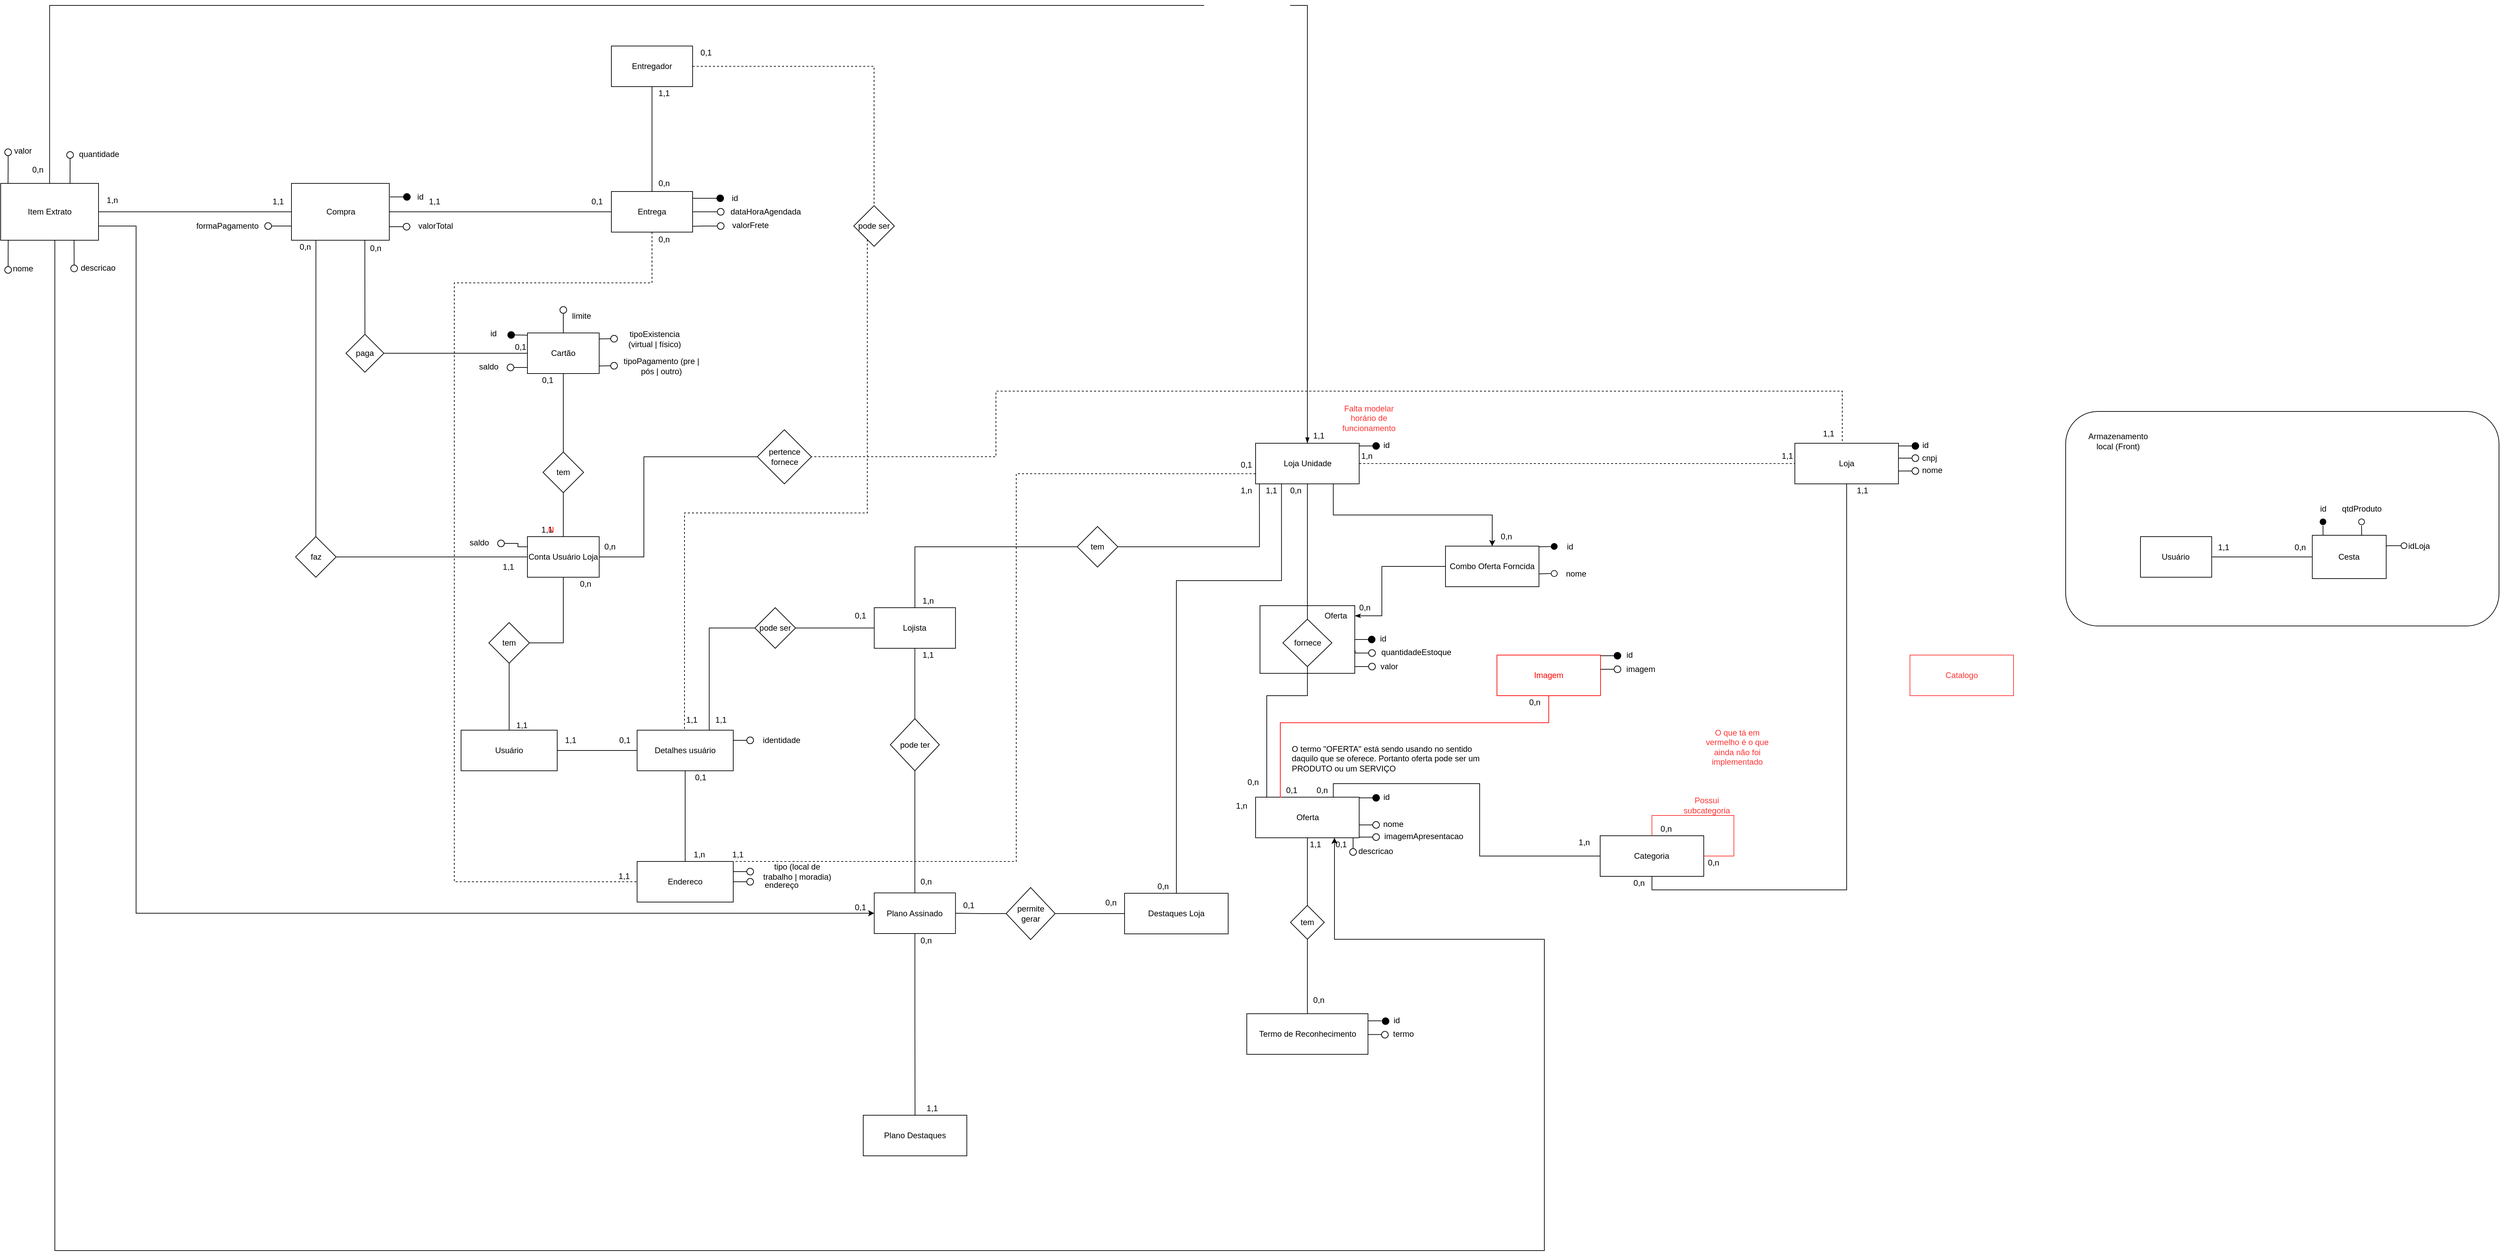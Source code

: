 <mxfile version="13.9.9" type="device"><diagram id="SBTyW4X2w2gwxIotwPCr" name="Página-1"><mxGraphModel dx="1913" dy="1975" grid="1" gridSize="10" guides="1" tooltips="1" connect="1" arrows="1" fold="1" page="1" pageScale="1" pageWidth="827" pageHeight="1169" math="0" shadow="0"><root><mxCell id="0"/><mxCell id="1" parent="0"/><mxCell id="H6ypi0iMfWydalV6ibzF-46" value="" style="rounded=0;whiteSpace=wrap;html=1;fillColor=none;" parent="1" vertex="1"><mxGeometry x="1130" y="147" width="140" height="100" as="geometry"/></mxCell><mxCell id="H6ypi0iMfWydalV6ibzF-1" value="Termo de Reconhecimento" style="rounded=0;whiteSpace=wrap;html=1;" parent="1" vertex="1"><mxGeometry x="1110.5" y="750" width="179" height="60" as="geometry"/></mxCell><mxCell id="H6ypi0iMfWydalV6ibzF-6" style="edgeStyle=orthogonalEdgeStyle;rounded=0;orthogonalLoop=1;jettySize=auto;html=1;entryX=0.5;entryY=1;entryDx=0;entryDy=0;endArrow=none;endFill=0;" parent="1" source="H6ypi0iMfWydalV6ibzF-3" target="dEeVX5QgrscQjNlZvyvI-8" edge="1"><mxGeometry relative="1" as="geometry"/></mxCell><mxCell id="H6ypi0iMfWydalV6ibzF-7" style="edgeStyle=orthogonalEdgeStyle;rounded=0;orthogonalLoop=1;jettySize=auto;html=1;endArrow=none;endFill=0;" parent="1" source="H6ypi0iMfWydalV6ibzF-3" target="H6ypi0iMfWydalV6ibzF-1" edge="1"><mxGeometry relative="1" as="geometry"/></mxCell><mxCell id="H6ypi0iMfWydalV6ibzF-3" value="tem" style="rhombus;whiteSpace=wrap;html=1;" parent="1" vertex="1"><mxGeometry x="1175" y="590" width="50" height="50" as="geometry"/></mxCell><mxCell id="H6ypi0iMfWydalV6ibzF-8" value="1,1" style="text;html=1;strokeColor=none;fillColor=none;align=center;verticalAlign=middle;whiteSpace=wrap;rounded=0;" parent="1" vertex="1"><mxGeometry x="1202.5" y="490" width="17.5" height="20" as="geometry"/></mxCell><mxCell id="H6ypi0iMfWydalV6ibzF-9" value="0,n" style="text;html=1;strokeColor=none;fillColor=none;align=center;verticalAlign=middle;whiteSpace=wrap;rounded=0;" parent="1" vertex="1"><mxGeometry x="1202.5" y="720" width="27.5" height="20" as="geometry"/></mxCell><mxCell id="H6ypi0iMfWydalV6ibzF-10" value="" style="ellipse;whiteSpace=wrap;html=1;aspect=fixed;" parent="1" vertex="1"><mxGeometry x="1309.5" y="776" width="10" height="10" as="geometry"/></mxCell><mxCell id="H6ypi0iMfWydalV6ibzF-11" value="termo" style="text;html=1;strokeColor=none;fillColor=none;align=center;verticalAlign=middle;whiteSpace=wrap;rounded=0;" parent="1" vertex="1"><mxGeometry x="1320.5" y="770" width="42" height="20" as="geometry"/></mxCell><mxCell id="H6ypi0iMfWydalV6ibzF-12" value="" style="ellipse;whiteSpace=wrap;html=1;aspect=fixed;fillColor=#000000;" parent="1" vertex="1"><mxGeometry x="1310.5" y="756" width="10" height="10" as="geometry"/></mxCell><mxCell id="H6ypi0iMfWydalV6ibzF-13" value="id" style="text;html=1;strokeColor=none;fillColor=none;align=center;verticalAlign=middle;whiteSpace=wrap;rounded=0;" parent="1" vertex="1"><mxGeometry x="1320.5" y="750" width="22" height="20" as="geometry"/></mxCell><mxCell id="H6ypi0iMfWydalV6ibzF-15" style="edgeStyle=orthogonalEdgeStyle;rounded=0;orthogonalLoop=1;jettySize=auto;html=1;entryX=1;entryY=1;entryDx=0;entryDy=0;endArrow=none;endFill=0;" parent="1" edge="1"><mxGeometry relative="1" as="geometry"><mxPoint x="1309.5" y="760.469" as="sourcePoint"/><mxPoint x="1289.5" y="760.41" as="targetPoint"/></mxGeometry></mxCell><mxCell id="H6ypi0iMfWydalV6ibzF-16" style="edgeStyle=orthogonalEdgeStyle;rounded=0;orthogonalLoop=1;jettySize=auto;html=1;entryX=1;entryY=1;entryDx=0;entryDy=0;endArrow=none;endFill=0;" parent="1" edge="1"><mxGeometry relative="1" as="geometry"><mxPoint x="1309.5" y="780.769" as="sourcePoint"/><mxPoint x="1289.5" y="780.71" as="targetPoint"/></mxGeometry></mxCell><mxCell id="H6ypi0iMfWydalV6ibzF-25" value="" style="group" parent="1" vertex="1" connectable="0"><mxGeometry x="1123.5" y="420" width="266" height="80" as="geometry"/></mxCell><mxCell id="dEeVX5QgrscQjNlZvyvI-8" value="Oferta" style="rounded=0;whiteSpace=wrap;html=1;" parent="H6ypi0iMfWydalV6ibzF-25" vertex="1"><mxGeometry y="10" width="153" height="60" as="geometry"/></mxCell><mxCell id="dEeVX5QgrscQjNlZvyvI-54" value="" style="ellipse;whiteSpace=wrap;html=1;aspect=fixed;" parent="H6ypi0iMfWydalV6ibzF-25" vertex="1"><mxGeometry x="173" y="46" width="10" height="10" as="geometry"/></mxCell><mxCell id="dEeVX5QgrscQjNlZvyvI-55" value="nome" style="text;html=1;strokeColor=none;fillColor=none;align=center;verticalAlign=middle;whiteSpace=wrap;rounded=0;" parent="H6ypi0iMfWydalV6ibzF-25" vertex="1"><mxGeometry x="183" y="40" width="40" height="20" as="geometry"/></mxCell><mxCell id="dEeVX5QgrscQjNlZvyvI-56" value="" style="endArrow=none;html=1;entryX=0;entryY=0.5;entryDx=0;entryDy=0;" parent="H6ypi0iMfWydalV6ibzF-25" target="dEeVX5QgrscQjNlZvyvI-54" edge="1"><mxGeometry width="50" height="50" relative="1" as="geometry"><mxPoint x="153" y="51" as="sourcePoint"/><mxPoint x="193" y="41" as="targetPoint"/></mxGeometry></mxCell><mxCell id="H6ypi0iMfWydalV6ibzF-81" value="" style="group" parent="H6ypi0iMfWydalV6ibzF-25" vertex="1" connectable="0"><mxGeometry x="153" width="50" height="20" as="geometry"/></mxCell><mxCell id="dEeVX5QgrscQjNlZvyvI-63" value="" style="endArrow=none;html=1;exitX=1;exitY=0.25;exitDx=0;exitDy=0;entryX=1;entryY=0.5;entryDx=0;entryDy=0;" parent="H6ypi0iMfWydalV6ibzF-81" target="dEeVX5QgrscQjNlZvyvI-64" edge="1"><mxGeometry width="50" height="50" relative="1" as="geometry"><mxPoint y="11" as="sourcePoint"/><mxPoint x="110" y="24" as="targetPoint"/></mxGeometry></mxCell><mxCell id="dEeVX5QgrscQjNlZvyvI-64" value="" style="ellipse;whiteSpace=wrap;html=1;aspect=fixed;fillColor=#000000;" parent="H6ypi0iMfWydalV6ibzF-81" vertex="1"><mxGeometry x="20" y="6" width="10" height="10" as="geometry"/></mxCell><mxCell id="dEeVX5QgrscQjNlZvyvI-65" value="id" style="text;html=1;strokeColor=none;fillColor=none;align=center;verticalAlign=middle;whiteSpace=wrap;rounded=0;" parent="H6ypi0iMfWydalV6ibzF-81" vertex="1"><mxGeometry x="30" width="20" height="20" as="geometry"/></mxCell><mxCell id="H6ypi0iMfWydalV6ibzF-41" style="edgeStyle=orthogonalEdgeStyle;rounded=0;orthogonalLoop=1;jettySize=auto;html=1;entryX=0.5;entryY=1;entryDx=0;entryDy=0;endArrow=none;endFill=0;" parent="1" source="H6ypi0iMfWydalV6ibzF-43" target="H6ypi0iMfWydalV6ibzF-27" edge="1"><mxGeometry relative="1" as="geometry"><mxPoint x="1207.5" y="93" as="targetPoint"/></mxGeometry></mxCell><mxCell id="H6ypi0iMfWydalV6ibzF-42" style="edgeStyle=orthogonalEdgeStyle;rounded=0;orthogonalLoop=1;jettySize=auto;html=1;endArrow=none;endFill=0;" parent="1" source="H6ypi0iMfWydalV6ibzF-43" edge="1"><mxGeometry relative="1" as="geometry"><mxPoint x="1140" y="430" as="targetPoint"/><Array as="points"><mxPoint x="1200" y="280"/><mxPoint x="1140" y="280"/></Array></mxGeometry></mxCell><mxCell id="H6ypi0iMfWydalV6ibzF-43" value="fornece" style="rhombus;whiteSpace=wrap;html=1;" parent="1" vertex="1"><mxGeometry x="1163.75" y="167" width="72.5" height="70" as="geometry"/></mxCell><mxCell id="H6ypi0iMfWydalV6ibzF-49" value="Oferta" style="text;html=1;strokeColor=none;fillColor=none;align=center;verticalAlign=middle;whiteSpace=wrap;rounded=0;" parent="1" vertex="1"><mxGeometry x="1212.5" y="147" width="57.5" height="30" as="geometry"/></mxCell><mxCell id="H6ypi0iMfWydalV6ibzF-55" value="" style="group" parent="1" vertex="1" connectable="0"><mxGeometry x="1270.5" y="227" width="70" height="20" as="geometry"/></mxCell><mxCell id="H6ypi0iMfWydalV6ibzF-52" style="edgeStyle=orthogonalEdgeStyle;rounded=0;orthogonalLoop=1;jettySize=auto;html=1;entryX=1;entryY=1;entryDx=0;entryDy=0;endArrow=none;endFill=0;" parent="H6ypi0iMfWydalV6ibzF-55" source="H6ypi0iMfWydalV6ibzF-53" edge="1"><mxGeometry relative="1" as="geometry"><mxPoint y="10" as="targetPoint"/></mxGeometry></mxCell><mxCell id="H6ypi0iMfWydalV6ibzF-53" value="" style="ellipse;whiteSpace=wrap;html=1;aspect=fixed;" parent="H6ypi0iMfWydalV6ibzF-55" vertex="1"><mxGeometry x="20" y="5" width="10" height="10" as="geometry"/></mxCell><mxCell id="H6ypi0iMfWydalV6ibzF-54" value="valor" style="text;html=1;strokeColor=none;fillColor=none;align=center;verticalAlign=middle;whiteSpace=wrap;rounded=0;" parent="H6ypi0iMfWydalV6ibzF-55" vertex="1"><mxGeometry x="30" width="40" height="20" as="geometry"/></mxCell><mxCell id="H6ypi0iMfWydalV6ibzF-59" value="" style="group" parent="1" vertex="1" connectable="0"><mxGeometry x="1276.5" y="478" width="160" height="20" as="geometry"/></mxCell><mxCell id="H6ypi0iMfWydalV6ibzF-56" value="" style="ellipse;whiteSpace=wrap;html=1;aspect=fixed;" parent="H6ypi0iMfWydalV6ibzF-59" vertex="1"><mxGeometry x="20" y="6" width="10" height="10" as="geometry"/></mxCell><mxCell id="H6ypi0iMfWydalV6ibzF-57" value="imagemApresentacao" style="text;html=1;strokeColor=none;fillColor=none;align=center;verticalAlign=middle;whiteSpace=wrap;rounded=0;" parent="H6ypi0iMfWydalV6ibzF-59" vertex="1"><mxGeometry x="30" width="130" height="20" as="geometry"/></mxCell><mxCell id="H6ypi0iMfWydalV6ibzF-58" value="" style="endArrow=none;html=1;entryX=0;entryY=0.5;entryDx=0;entryDy=0;" parent="H6ypi0iMfWydalV6ibzF-59" target="H6ypi0iMfWydalV6ibzF-56" edge="1"><mxGeometry width="50" height="50" relative="1" as="geometry"><mxPoint y="11.0" as="sourcePoint"/><mxPoint x="-511" y="-299" as="targetPoint"/></mxGeometry></mxCell><mxCell id="H6ypi0iMfWydalV6ibzF-60" value="" style="group" parent="1" vertex="1" connectable="0"><mxGeometry x="1242.5" y="500" width="86" height="20" as="geometry"/></mxCell><mxCell id="H6ypi0iMfWydalV6ibzF-61" value="" style="ellipse;whiteSpace=wrap;html=1;aspect=fixed;rotation=90;" parent="H6ypi0iMfWydalV6ibzF-60" vertex="1"><mxGeometry x="20" y="6" width="10" height="10" as="geometry"/></mxCell><mxCell id="H6ypi0iMfWydalV6ibzF-62" value="descricao" style="text;html=1;strokeColor=none;fillColor=none;align=center;verticalAlign=middle;whiteSpace=wrap;rounded=0;" parent="H6ypi0iMfWydalV6ibzF-60" vertex="1"><mxGeometry x="30" width="56" height="20" as="geometry"/></mxCell><mxCell id="H6ypi0iMfWydalV6ibzF-63" value="" style="endArrow=none;html=1;entryX=0;entryY=0.5;entryDx=0;entryDy=0;" parent="1" target="H6ypi0iMfWydalV6ibzF-61" edge="1"><mxGeometry width="50" height="50" relative="1" as="geometry"><mxPoint x="1267.5" y="490" as="sourcePoint"/><mxPoint x="1262.5" y="511" as="targetPoint"/></mxGeometry></mxCell><mxCell id="Z-i37ZAoIdJ3y-wVjXmU-8" style="edgeStyle=orthogonalEdgeStyle;rounded=0;orthogonalLoop=1;jettySize=auto;html=1;entryX=1;entryY=0.5;entryDx=0;entryDy=0;endArrow=none;endFill=0;" parent="1" source="H6ypi0iMfWydalV6ibzF-75" target="Z-i37ZAoIdJ3y-wVjXmU-7" edge="1"><mxGeometry relative="1" as="geometry"/></mxCell><mxCell id="fFNWmtB9UYGhQ9htmKtA-8" style="edgeStyle=orthogonalEdgeStyle;rounded=0;orthogonalLoop=1;jettySize=auto;html=1;exitX=0;exitY=0.75;exitDx=0;exitDy=0;entryX=1;entryY=0;entryDx=0;entryDy=0;endArrow=none;endFill=0;dashed=1;" parent="1" source="H6ypi0iMfWydalV6ibzF-27" target="CvkybiwJQEpp1-nW4BAK-22" edge="1"><mxGeometry relative="1" as="geometry"><Array as="points"><mxPoint x="770" y="-48"/><mxPoint x="770" y="525"/></Array></mxGeometry></mxCell><mxCell id="fFNWmtB9UYGhQ9htmKtA-25" style="edgeStyle=orthogonalEdgeStyle;rounded=0;orthogonalLoop=1;jettySize=auto;html=1;endArrow=none;endFill=0;dashed=1;" parent="1" source="H6ypi0iMfWydalV6ibzF-27" target="fFNWmtB9UYGhQ9htmKtA-12" edge="1"><mxGeometry relative="1" as="geometry"/></mxCell><mxCell id="xawc9mBW66Q7rF4DTEsJ-26" style="edgeStyle=orthogonalEdgeStyle;rounded=0;orthogonalLoop=1;jettySize=auto;html=1;exitX=0.75;exitY=1;exitDx=0;exitDy=0;entryX=0.5;entryY=0;entryDx=0;entryDy=0;endArrow=classic;endFill=1;" edge="1" parent="1" source="H6ypi0iMfWydalV6ibzF-27" target="xawc9mBW66Q7rF4DTEsJ-2"><mxGeometry relative="1" as="geometry"/></mxCell><mxCell id="H6ypi0iMfWydalV6ibzF-27" value="Loja Unidade" style="rounded=0;whiteSpace=wrap;html=1;" parent="1" vertex="1"><mxGeometry x="1123.5" y="-93" width="153" height="60" as="geometry"/></mxCell><mxCell id="H6ypi0iMfWydalV6ibzF-34" value="" style="endArrow=none;html=1;exitX=1;exitY=0.25;exitDx=0;exitDy=0;entryX=1;entryY=0.5;entryDx=0;entryDy=0;" parent="1" target="H6ypi0iMfWydalV6ibzF-35" edge="1"><mxGeometry width="50" height="50" relative="1" as="geometry"><mxPoint x="1276.5" y="-89" as="sourcePoint"/><mxPoint x="1386.5" y="-76" as="targetPoint"/></mxGeometry></mxCell><mxCell id="H6ypi0iMfWydalV6ibzF-35" value="" style="ellipse;whiteSpace=wrap;html=1;aspect=fixed;fillColor=#000000;" parent="1" vertex="1"><mxGeometry x="1296.5" y="-94" width="10" height="10" as="geometry"/></mxCell><mxCell id="H6ypi0iMfWydalV6ibzF-36" value="id" style="text;html=1;strokeColor=none;fillColor=none;align=center;verticalAlign=middle;whiteSpace=wrap;rounded=0;" parent="1" vertex="1"><mxGeometry x="1306.5" y="-100" width="20" height="20" as="geometry"/></mxCell><mxCell id="H6ypi0iMfWydalV6ibzF-48" value="0,n" style="text;html=1;strokeColor=none;fillColor=none;align=center;verticalAlign=middle;whiteSpace=wrap;rounded=0;" parent="1" vertex="1"><mxGeometry x="1162.5" y="-33" width="40" height="20" as="geometry"/></mxCell><mxCell id="H6ypi0iMfWydalV6ibzF-82" value="" style="group" parent="1" vertex="1" connectable="0"><mxGeometry x="1270.5" y="206" width="150" height="20" as="geometry"/></mxCell><mxCell id="H6ypi0iMfWydalV6ibzF-84" value="" style="ellipse;whiteSpace=wrap;html=1;aspect=fixed;fillColor=none;" parent="H6ypi0iMfWydalV6ibzF-82" vertex="1"><mxGeometry x="20" y="6" width="10" height="10" as="geometry"/></mxCell><mxCell id="H6ypi0iMfWydalV6ibzF-85" value="quantidadeEstoque" style="text;html=1;strokeColor=none;fillColor=none;align=center;verticalAlign=middle;whiteSpace=wrap;rounded=0;" parent="H6ypi0iMfWydalV6ibzF-82" vertex="1"><mxGeometry x="30" width="120" height="20" as="geometry"/></mxCell><mxCell id="Sr8tnuMNtF4EErCi8IH--3" style="edgeStyle=orthogonalEdgeStyle;rounded=0;orthogonalLoop=1;jettySize=auto;html=1;entryX=0.5;entryY=0;entryDx=0;entryDy=0;endArrow=none;endFill=0;" parent="1" source="H6ypi0iMfWydalV6ibzF-136" target="P-imNWcomgqS1-BO4lXW-8" edge="1"><mxGeometry relative="1" as="geometry"/></mxCell><mxCell id="H6ypi0iMfWydalV6ibzF-136" value="tem" style="rhombus;whiteSpace=wrap;html=1;" parent="1" vertex="1"><mxGeometry x="71" y="-80" width="60" height="60" as="geometry"/></mxCell><mxCell id="H6ypi0iMfWydalV6ibzF-139" style="edgeStyle=orthogonalEdgeStyle;rounded=0;orthogonalLoop=1;jettySize=auto;html=1;endArrow=none;endFill=0;entryX=0.5;entryY=0;entryDx=0;entryDy=0;exitX=0.5;exitY=1;exitDx=0;exitDy=0;" parent="1" source="H6ypi0iMfWydalV6ibzF-75" target="H6ypi0iMfWydalV6ibzF-136" edge="1"><mxGeometry relative="1" as="geometry"><mxPoint x="110" y="10" as="sourcePoint"/><mxPoint x="140" y="110" as="targetPoint"/></mxGeometry></mxCell><mxCell id="H6ypi0iMfWydalV6ibzF-142" style="edgeStyle=orthogonalEdgeStyle;rounded=0;orthogonalLoop=1;jettySize=auto;html=1;endArrow=none;endFill=0;exitX=0.978;exitY=0.499;exitDx=0;exitDy=0;exitPerimeter=0;entryX=0.5;entryY=0;entryDx=0;entryDy=0;dashed=1;" parent="1" source="H6ypi0iMfWydalV6ibzF-140" target="fFNWmtB9UYGhQ9htmKtA-12" edge="1"><mxGeometry relative="1" as="geometry"><mxPoint x="390.956" y="-53.04" as="sourcePoint"/><mxPoint x="551" y="-53" as="targetPoint"/><Array as="points"><mxPoint x="740" y="-73"/><mxPoint x="740" y="-170"/><mxPoint x="1990" y="-170"/><mxPoint x="1990" y="-93"/></Array></mxGeometry></mxCell><mxCell id="P-imNWcomgqS1-BO4lXW-16" style="edgeStyle=orthogonalEdgeStyle;rounded=0;orthogonalLoop=1;jettySize=auto;html=1;entryX=1;entryY=0.5;entryDx=0;entryDy=0;endArrow=none;endFill=0;" parent="1" source="H6ypi0iMfWydalV6ibzF-140" target="P-imNWcomgqS1-BO4lXW-8" edge="1"><mxGeometry relative="1" as="geometry"><Array as="points"><mxPoint x="220" y="-73"/><mxPoint x="220" y="75"/></Array></mxGeometry></mxCell><mxCell id="H6ypi0iMfWydalV6ibzF-140" value="pertence fornece" style="rhombus;whiteSpace=wrap;html=1;" parent="1" vertex="1"><mxGeometry x="387.5" y="-113" width="80" height="80" as="geometry"/></mxCell><mxCell id="H6ypi0iMfWydalV6ibzF-144" value="1,1" style="text;html=1;strokeColor=none;fillColor=none;align=center;verticalAlign=middle;whiteSpace=wrap;rounded=0;" parent="1" vertex="1"><mxGeometry x="1950" y="-117" width="40" height="20" as="geometry"/></mxCell><mxCell id="Z-i37ZAoIdJ3y-wVjXmU-7" value="paga" style="rhombus;whiteSpace=wrap;html=1;" parent="1" vertex="1"><mxGeometry x="-220" y="-254" width="56" height="56" as="geometry"/></mxCell><mxCell id="3oZ5T9PlSR5ecfQqcznI-52" style="edgeStyle=orthogonalEdgeStyle;rounded=0;orthogonalLoop=1;jettySize=auto;html=1;entryX=1;entryY=0.5;entryDx=0;entryDy=0;endArrow=none;endFill=0;" parent="1" source="3oZ5T9PlSR5ecfQqcznI-49" target="H6ypi0iMfWydalV6ibzF-46" edge="1"><mxGeometry relative="1" as="geometry"/></mxCell><mxCell id="3oZ5T9PlSR5ecfQqcznI-49" value="" style="ellipse;whiteSpace=wrap;html=1;aspect=fixed;fillColor=#000000;" parent="1" vertex="1"><mxGeometry x="1290" y="192" width="10" height="10" as="geometry"/></mxCell><mxCell id="3oZ5T9PlSR5ecfQqcznI-50" value="id" style="text;html=1;strokeColor=none;fillColor=none;align=center;verticalAlign=middle;whiteSpace=wrap;rounded=0;" parent="1" vertex="1"><mxGeometry x="1301.5" y="186" width="20" height="20" as="geometry"/></mxCell><mxCell id="3oZ5T9PlSR5ecfQqcznI-58" style="edgeStyle=orthogonalEdgeStyle;rounded=0;orthogonalLoop=1;jettySize=auto;html=1;endArrow=none;endFill=0;" parent="1" source="H6ypi0iMfWydalV6ibzF-84" edge="1"><mxGeometry relative="1" as="geometry"><mxPoint x="1270.5" y="213" as="targetPoint"/><Array as="points"><mxPoint x="1270.5" y="217"/><mxPoint x="1270.5" y="213"/></Array></mxGeometry></mxCell><mxCell id="CvkybiwJQEpp1-nW4BAK-5" value="" style="group" parent="1" vertex="1" connectable="0"><mxGeometry x="2320" y="-140" width="640" height="317" as="geometry"/></mxCell><mxCell id="3oZ5T9PlSR5ecfQqcznI-44" value="" style="rounded=1;whiteSpace=wrap;html=1;fillColor=none;" parent="CvkybiwJQEpp1-nW4BAK-5" vertex="1"><mxGeometry width="640" height="317" as="geometry"/></mxCell><mxCell id="3oZ5T9PlSR5ecfQqcznI-9" value="Usuário" style="rounded=0;whiteSpace=wrap;html=1;" parent="CvkybiwJQEpp1-nW4BAK-5" vertex="1"><mxGeometry x="110.466" y="185" width="105.205" height="60" as="geometry"/></mxCell><mxCell id="3oZ5T9PlSR5ecfQqcznI-10" value="1,1" style="text;html=1;strokeColor=none;fillColor=none;align=center;verticalAlign=middle;whiteSpace=wrap;rounded=0;" parent="CvkybiwJQEpp1-nW4BAK-5" vertex="1"><mxGeometry x="215.671" y="191" width="35.068" height="20" as="geometry"/></mxCell><mxCell id="3oZ5T9PlSR5ecfQqcznI-11" value="" style="group" parent="CvkybiwJQEpp1-nW4BAK-5" vertex="1" connectable="0"><mxGeometry x="364.274" y="111" width="113.973" height="144" as="geometry"/></mxCell><mxCell id="3oZ5T9PlSR5ecfQqcznI-12" value="Cesta" style="rounded=0;whiteSpace=wrap;html=1;fillColor=none;" parent="3oZ5T9PlSR5ecfQqcznI-11" vertex="1"><mxGeometry y="72" width="109.151" height="64" as="geometry"/></mxCell><mxCell id="3oZ5T9PlSR5ecfQqcznI-13" value="" style="ellipse;whiteSpace=wrap;html=1;aspect=fixed;" parent="3oZ5T9PlSR5ecfQqcznI-11" vertex="1"><mxGeometry x="68.384" y="47.73" width="8.767" height="8.767" as="geometry"/></mxCell><mxCell id="3oZ5T9PlSR5ecfQqcznI-14" value="qtdProduto" style="text;html=1;strokeColor=none;fillColor=none;align=center;verticalAlign=middle;whiteSpace=wrap;rounded=0;" parent="3oZ5T9PlSR5ecfQqcznI-11" vertex="1"><mxGeometry x="44.274" y="17.73" width="56.986" height="30" as="geometry"/></mxCell><mxCell id="3oZ5T9PlSR5ecfQqcznI-15" style="edgeStyle=orthogonalEdgeStyle;rounded=0;orthogonalLoop=1;jettySize=auto;html=1;endArrow=none;endFill=0;entryX=0.26;entryY=0.003;entryDx=0;entryDy=0;entryPerimeter=0;" parent="3oZ5T9PlSR5ecfQqcznI-11" edge="1"><mxGeometry relative="1" as="geometry"><mxPoint x="72.767" y="57.73" as="sourcePoint"/><mxPoint x="72.916" y="72.0" as="targetPoint"/></mxGeometry></mxCell><mxCell id="3oZ5T9PlSR5ecfQqcznI-30" value="id" style="text;html=1;strokeColor=none;fillColor=none;align=center;verticalAlign=middle;whiteSpace=wrap;rounded=0;" parent="3oZ5T9PlSR5ecfQqcznI-11" vertex="1"><mxGeometry x="-12.712" y="17.73" width="56.986" height="30" as="geometry"/></mxCell><mxCell id="3oZ5T9PlSR5ecfQqcznI-32" value="" style="ellipse;whiteSpace=wrap;html=1;aspect=fixed;fillColor=#000000;" parent="3oZ5T9PlSR5ecfQqcznI-11" vertex="1"><mxGeometry x="11.397" y="47.73" width="8.767" height="8.767" as="geometry"/></mxCell><mxCell id="3oZ5T9PlSR5ecfQqcznI-33" style="edgeStyle=orthogonalEdgeStyle;rounded=0;orthogonalLoop=1;jettySize=auto;html=1;endArrow=none;endFill=0;entryX=0.26;entryY=0.003;entryDx=0;entryDy=0;entryPerimeter=0;" parent="3oZ5T9PlSR5ecfQqcznI-11" edge="1"><mxGeometry relative="1" as="geometry"><mxPoint x="15.781" y="57.73" as="sourcePoint"/><mxPoint x="15.93" y="72" as="targetPoint"/></mxGeometry></mxCell><mxCell id="3oZ5T9PlSR5ecfQqcznI-16" style="edgeStyle=orthogonalEdgeStyle;rounded=0;orthogonalLoop=1;jettySize=auto;html=1;exitX=0;exitY=0.5;exitDx=0;exitDy=0;endArrow=none;endFill=0;" parent="CvkybiwJQEpp1-nW4BAK-5" source="3oZ5T9PlSR5ecfQqcznI-12" target="3oZ5T9PlSR5ecfQqcznI-9" edge="1"><mxGeometry relative="1" as="geometry"/></mxCell><mxCell id="3oZ5T9PlSR5ecfQqcznI-17" value="0,n" style="text;html=1;strokeColor=none;fillColor=none;align=center;verticalAlign=middle;whiteSpace=wrap;rounded=0;" parent="CvkybiwJQEpp1-nW4BAK-5" vertex="1"><mxGeometry x="329.205" y="191" width="35.068" height="20" as="geometry"/></mxCell><mxCell id="3oZ5T9PlSR5ecfQqcznI-40" style="edgeStyle=orthogonalEdgeStyle;rounded=0;orthogonalLoop=1;jettySize=auto;html=1;entryX=1;entryY=0.25;entryDx=0;entryDy=0;endArrow=none;endFill=0;" parent="CvkybiwJQEpp1-nW4BAK-5" source="3oZ5T9PlSR5ecfQqcznI-37" target="3oZ5T9PlSR5ecfQqcznI-12" edge="1"><mxGeometry relative="1" as="geometry"/></mxCell><mxCell id="3oZ5T9PlSR5ecfQqcznI-37" value="" style="ellipse;whiteSpace=wrap;html=1;aspect=fixed;" parent="CvkybiwJQEpp1-nW4BAK-5" vertex="1"><mxGeometry x="495.342" y="194" width="8.767" height="8.767" as="geometry"/></mxCell><mxCell id="3oZ5T9PlSR5ecfQqcznI-41" value="idLoja" style="text;html=1;strokeColor=none;fillColor=none;align=center;verticalAlign=middle;whiteSpace=wrap;rounded=0;" parent="CvkybiwJQEpp1-nW4BAK-5" vertex="1"><mxGeometry x="504.11" y="189" width="35.945" height="20" as="geometry"/></mxCell><mxCell id="3oZ5T9PlSR5ecfQqcznI-45" value="Armazenamento local (Front)" style="text;html=1;strokeColor=none;fillColor=none;align=center;verticalAlign=middle;whiteSpace=wrap;rounded=0;" parent="CvkybiwJQEpp1-nW4BAK-5" vertex="1"><mxGeometry x="60.002" y="34" width="35.068" height="20" as="geometry"/></mxCell><mxCell id="v_jYBmH6dBKQt2jwV6sb-19" value="valorFrete" style="text;html=1;strokeColor=none;fillColor=none;align=center;verticalAlign=middle;whiteSpace=wrap;rounded=0;" parent="1" vertex="1"><mxGeometry x="343" y="-425" width="69" height="20" as="geometry"/></mxCell><mxCell id="v_jYBmH6dBKQt2jwV6sb-31" value="dataHoraAgendada" style="text;html=1;strokeColor=none;fillColor=none;align=center;verticalAlign=middle;whiteSpace=wrap;rounded=0;" parent="1" vertex="1"><mxGeometry x="349.74" y="-445" width="100" height="20" as="geometry"/></mxCell><mxCell id="v_jYBmH6dBKQt2jwV6sb-35" value="id" style="text;html=1;strokeColor=none;fillColor=none;align=center;verticalAlign=middle;whiteSpace=wrap;rounded=0;" parent="1" vertex="1"><mxGeometry x="347.74" y="-465" width="13.02" height="20" as="geometry"/></mxCell><mxCell id="Z-i37ZAoIdJ3y-wVjXmU-1" value="" style="group" parent="1" vertex="1" connectable="0"><mxGeometry x="-300.5" y="-477" width="144.5" height="104" as="geometry"/></mxCell><mxCell id="v_jYBmH6dBKQt2jwV6sb-44" value="Compra" style="rounded=0;whiteSpace=wrap;html=1;fillColor=none;" parent="Z-i37ZAoIdJ3y-wVjXmU-1" vertex="1"><mxGeometry width="144.5" height="84" as="geometry"/></mxCell><mxCell id="P-imNWcomgqS1-BO4lXW-6" value="0,n" style="text;html=1;strokeColor=none;fillColor=none;align=center;verticalAlign=middle;whiteSpace=wrap;rounded=0;" parent="Z-i37ZAoIdJ3y-wVjXmU-1" vertex="1"><mxGeometry y="84" width="40" height="20" as="geometry"/></mxCell><mxCell id="Z-i37ZAoIdJ3y-wVjXmU-14" value="0,n" style="text;html=1;strokeColor=none;fillColor=none;align=center;verticalAlign=middle;whiteSpace=wrap;rounded=0;" parent="Z-i37ZAoIdJ3y-wVjXmU-1" vertex="1"><mxGeometry x="104.5" y="86" width="40" height="20" as="geometry"/></mxCell><mxCell id="v_jYBmH6dBKQt2jwV6sb-39" style="edgeStyle=orthogonalEdgeStyle;rounded=0;orthogonalLoop=1;jettySize=auto;html=1;entryX=1;entryY=1;entryDx=0;entryDy=0;endArrow=none;endFill=0;" parent="1" edge="1"><mxGeometry x="-95" y="296" as="geometry"><mxPoint x="-155" y="-457" as="targetPoint"/><mxPoint x="-135" y="-457" as="sourcePoint"/></mxGeometry></mxCell><mxCell id="v_jYBmH6dBKQt2jwV6sb-40" value="" style="ellipse;whiteSpace=wrap;html=1;aspect=fixed;fillColor=#000000;" parent="1" vertex="1"><mxGeometry x="-135" y="-462" width="10" height="10" as="geometry"/></mxCell><mxCell id="v_jYBmH6dBKQt2jwV6sb-41" value="id" style="text;html=1;strokeColor=none;fillColor=none;align=center;verticalAlign=middle;whiteSpace=wrap;rounded=0;" parent="1" vertex="1"><mxGeometry x="-120" y="-467" width="20" height="20" as="geometry"/></mxCell><mxCell id="S4H7rCObLHPgpfrd1lnf-26" style="edgeStyle=orthogonalEdgeStyle;rounded=0;orthogonalLoop=1;jettySize=auto;html=1;endArrow=none;endFill=0;" parent="1" source="v_jYBmH6dBKQt2jwV6sb-44" target="v_jYBmH6dBKQt2jwV6sb-9" edge="1"><mxGeometry x="-15" y="298" as="geometry"/></mxCell><mxCell id="3oZ5T9PlSR5ecfQqcznI-76" style="edgeStyle=orthogonalEdgeStyle;rounded=0;orthogonalLoop=1;jettySize=auto;html=1;entryX=0;entryY=0.75;entryDx=0;entryDy=0;endArrow=none;endFill=0;" parent="1" source="3oZ5T9PlSR5ecfQqcznI-74" target="v_jYBmH6dBKQt2jwV6sb-44" edge="1"><mxGeometry x="-95" y="296" as="geometry"/></mxCell><mxCell id="3oZ5T9PlSR5ecfQqcznI-74" value="" style="ellipse;whiteSpace=wrap;html=1;aspect=fixed;" parent="1" vertex="1"><mxGeometry x="-340" y="-419" width="10" height="10" as="geometry"/></mxCell><mxCell id="3oZ5T9PlSR5ecfQqcznI-75" value="formaPagamento" style="text;html=1;strokeColor=none;fillColor=none;align=center;verticalAlign=middle;whiteSpace=wrap;rounded=0;" parent="1" vertex="1"><mxGeometry x="-440" y="-424" width="90" height="20" as="geometry"/></mxCell><mxCell id="v_jYBmH6dBKQt2jwV6sb-9" value="Entrega" style="rounded=0;whiteSpace=wrap;html=1;" parent="1" vertex="1"><mxGeometry x="172" y="-465" width="120" height="60" as="geometry"/></mxCell><mxCell id="CvkybiwJQEpp1-nW4BAK-14" style="edgeStyle=orthogonalEdgeStyle;rounded=0;orthogonalLoop=1;jettySize=auto;html=1;entryX=0.999;entryY=0.857;entryDx=0;entryDy=0;entryPerimeter=0;endArrow=none;endFill=0;" parent="1" source="v_jYBmH6dBKQt2jwV6sb-18" target="v_jYBmH6dBKQt2jwV6sb-9" edge="1"><mxGeometry x="22" y="-469" as="geometry"/></mxCell><mxCell id="v_jYBmH6dBKQt2jwV6sb-18" value="" style="ellipse;whiteSpace=wrap;html=1;aspect=fixed;" parent="1" vertex="1"><mxGeometry x="328.5" y="-419" width="10" height="10" as="geometry"/></mxCell><mxCell id="CvkybiwJQEpp1-nW4BAK-13" style="edgeStyle=orthogonalEdgeStyle;rounded=0;orthogonalLoop=1;jettySize=auto;html=1;entryX=1;entryY=0.5;entryDx=0;entryDy=0;endArrow=none;endFill=0;" parent="1" source="v_jYBmH6dBKQt2jwV6sb-33" target="v_jYBmH6dBKQt2jwV6sb-9" edge="1"><mxGeometry x="22" y="-469" as="geometry"/></mxCell><mxCell id="v_jYBmH6dBKQt2jwV6sb-33" value="" style="ellipse;whiteSpace=wrap;html=1;aspect=fixed;" parent="1" vertex="1"><mxGeometry x="328.5" y="-440" width="10" height="10" as="geometry"/></mxCell><mxCell id="CvkybiwJQEpp1-nW4BAK-15" style="edgeStyle=orthogonalEdgeStyle;rounded=0;orthogonalLoop=1;jettySize=auto;html=1;entryX=1;entryY=0.167;entryDx=0;entryDy=0;entryPerimeter=0;endArrow=none;endFill=0;" parent="1" source="v_jYBmH6dBKQt2jwV6sb-37" target="v_jYBmH6dBKQt2jwV6sb-9" edge="1"><mxGeometry x="22" y="-469" as="geometry"/></mxCell><mxCell id="v_jYBmH6dBKQt2jwV6sb-37" value="" style="ellipse;whiteSpace=wrap;html=1;aspect=fixed;fillColor=#000000;" parent="1" vertex="1"><mxGeometry x="327.76" y="-460" width="10" height="10" as="geometry"/></mxCell><mxCell id="S4H7rCObLHPgpfrd1lnf-27" value="0,1" style="text;html=1;strokeColor=none;fillColor=none;align=center;verticalAlign=middle;whiteSpace=wrap;rounded=0;" parent="1" vertex="1"><mxGeometry x="131" y="-460" width="40" height="20" as="geometry"/></mxCell><mxCell id="CvkybiwJQEpp1-nW4BAK-18" value="1,1" style="text;html=1;strokeColor=none;fillColor=none;align=center;verticalAlign=middle;whiteSpace=wrap;rounded=0;" parent="1" vertex="1"><mxGeometry x="-109" y="-460" width="40" height="20" as="geometry"/></mxCell><mxCell id="DoHlhdllcb5HcBZlFcDS-4" style="edgeStyle=orthogonalEdgeStyle;rounded=0;orthogonalLoop=1;jettySize=auto;html=1;exitX=0.5;exitY=1;exitDx=0;exitDy=0;endArrow=none;endFill=0;" parent="1" source="CvkybiwJQEpp1-nW4BAK-38" target="fFNWmtB9UYGhQ9htmKtA-12" edge="1"><mxGeometry relative="1" as="geometry"/></mxCell><mxCell id="CvkybiwJQEpp1-nW4BAK-38" value="Categoria" style="rounded=0;whiteSpace=wrap;html=1;" parent="1" vertex="1"><mxGeometry x="1632.44" y="487" width="153" height="60" as="geometry"/></mxCell><mxCell id="CvkybiwJQEpp1-nW4BAK-39" style="edgeStyle=orthogonalEdgeStyle;rounded=0;orthogonalLoop=1;jettySize=auto;html=1;exitX=0.75;exitY=0;exitDx=0;exitDy=0;entryX=0;entryY=0.5;entryDx=0;entryDy=0;endArrow=none;endFill=0;" parent="1" source="dEeVX5QgrscQjNlZvyvI-8" target="CvkybiwJQEpp1-nW4BAK-38" edge="1"><mxGeometry relative="1" as="geometry"/></mxCell><mxCell id="H6ypi0iMfWydalV6ibzF-47" value="0,n" style="text;html=1;strokeColor=none;fillColor=none;align=center;verticalAlign=middle;whiteSpace=wrap;rounded=0;" parent="1" vertex="1"><mxGeometry x="1100" y="398" width="40" height="20" as="geometry"/></mxCell><mxCell id="CvkybiwJQEpp1-nW4BAK-40" value="0,n" style="text;html=1;strokeColor=none;fillColor=none;align=center;verticalAlign=middle;whiteSpace=wrap;rounded=0;" parent="1" vertex="1"><mxGeometry x="1202.5" y="410" width="37.5" height="20" as="geometry"/></mxCell><mxCell id="CvkybiwJQEpp1-nW4BAK-41" value="1,n" style="text;html=1;strokeColor=none;fillColor=none;align=center;verticalAlign=middle;whiteSpace=wrap;rounded=0;" parent="1" vertex="1"><mxGeometry x="1589" y="487" width="40" height="20" as="geometry"/></mxCell><mxCell id="8e8S5tTWwUgmJ3_Zl-2B-40" style="edgeStyle=orthogonalEdgeStyle;rounded=0;orthogonalLoop=1;jettySize=auto;html=1;endArrow=none;endFill=0;strokeColor=#000000;entryX=0.5;entryY=0;entryDx=0;entryDy=0;" parent="1" source="8e8S5tTWwUgmJ3_Zl-2B-6" target="fFNWmtB9UYGhQ9htmKtA-1" edge="1"><mxGeometry relative="1" as="geometry"><mxPoint x="620.255" y="529.37" as="targetPoint"/></mxGeometry></mxCell><mxCell id="8e8S5tTWwUgmJ3_Zl-2B-6" value="pode ter" style="rhombus;whiteSpace=wrap;html=1;" parent="1" vertex="1"><mxGeometry x="584" y="314" width="72.5" height="77" as="geometry"/></mxCell><mxCell id="v_jYBmH6dBKQt2jwV6sb-14" value="valorTotal" style="text;html=1;strokeColor=none;fillColor=none;align=center;verticalAlign=middle;whiteSpace=wrap;rounded=0;" parent="1" vertex="1"><mxGeometry x="-125" y="-424" width="75" height="20" as="geometry"/></mxCell><mxCell id="Z-i37ZAoIdJ3y-wVjXmU-2" value="" style="group" parent="1" vertex="1" connectable="0"><mxGeometry x="-155.5" y="-418" width="30" height="10" as="geometry"/></mxCell><mxCell id="v_jYBmH6dBKQt2jwV6sb-12" style="edgeStyle=orthogonalEdgeStyle;rounded=0;orthogonalLoop=1;jettySize=auto;html=1;entryX=1;entryY=1;entryDx=0;entryDy=0;endArrow=none;endFill=0;" parent="Z-i37ZAoIdJ3y-wVjXmU-2" source="v_jYBmH6dBKQt2jwV6sb-13" edge="1"><mxGeometry relative="1" as="geometry"><mxPoint y="5" as="targetPoint"/></mxGeometry></mxCell><mxCell id="v_jYBmH6dBKQt2jwV6sb-13" value="" style="ellipse;whiteSpace=wrap;html=1;aspect=fixed;" parent="Z-i37ZAoIdJ3y-wVjXmU-2" vertex="1"><mxGeometry x="20" width="10" height="10" as="geometry"/></mxCell><mxCell id="8e8S5tTWwUgmJ3_Zl-2B-39" style="edgeStyle=orthogonalEdgeStyle;rounded=0;orthogonalLoop=1;jettySize=auto;html=1;entryX=0.5;entryY=0;entryDx=0;entryDy=0;endArrow=none;endFill=0;strokeColor=#000000;" parent="1" source="8e8S5tTWwUgmJ3_Zl-2B-17" target="8e8S5tTWwUgmJ3_Zl-2B-6" edge="1"><mxGeometry relative="1" as="geometry"/></mxCell><mxCell id="8e8S5tTWwUgmJ3_Zl-2B-23" style="edgeStyle=orthogonalEdgeStyle;rounded=0;orthogonalLoop=1;jettySize=auto;html=1;entryX=0.037;entryY=1.006;entryDx=0;entryDy=0;endArrow=none;endFill=0;entryPerimeter=0;" parent="1" source="8e8S5tTWwUgmJ3_Zl-2B-22" target="H6ypi0iMfWydalV6ibzF-27" edge="1"><mxGeometry relative="1" as="geometry"/></mxCell><mxCell id="8e8S5tTWwUgmJ3_Zl-2B-24" style="edgeStyle=orthogonalEdgeStyle;rounded=0;orthogonalLoop=1;jettySize=auto;html=1;endArrow=none;endFill=0;" parent="1" source="8e8S5tTWwUgmJ3_Zl-2B-22" target="8e8S5tTWwUgmJ3_Zl-2B-17" edge="1"><mxGeometry relative="1" as="geometry"/></mxCell><mxCell id="8e8S5tTWwUgmJ3_Zl-2B-22" value="tem" style="rhombus;whiteSpace=wrap;html=1;" parent="1" vertex="1"><mxGeometry x="860" y="30" width="60" height="60" as="geometry"/></mxCell><mxCell id="8e8S5tTWwUgmJ3_Zl-2B-26" value="1,n" style="text;html=1;strokeColor=none;fillColor=none;align=center;verticalAlign=middle;whiteSpace=wrap;rounded=0;" parent="1" vertex="1"><mxGeometry x="1090" y="-33" width="40" height="20" as="geometry"/></mxCell><mxCell id="8e8S5tTWwUgmJ3_Zl-2B-43" value="" style="group" parent="1" vertex="1" connectable="0"><mxGeometry x="890" y="572" width="193" height="80" as="geometry"/></mxCell><mxCell id="8e8S5tTWwUgmJ3_Zl-2B-44" value="" style="group" parent="8e8S5tTWwUgmJ3_Zl-2B-43" vertex="1" connectable="0"><mxGeometry x="40" width="153" height="80" as="geometry"/></mxCell><mxCell id="8e8S5tTWwUgmJ3_Zl-2B-45" value="Destaques Loja" style="rounded=0;whiteSpace=wrap;html=1;" parent="8e8S5tTWwUgmJ3_Zl-2B-44" vertex="1"><mxGeometry width="153" height="60" as="geometry"/></mxCell><mxCell id="8e8S5tTWwUgmJ3_Zl-2B-51" value="0,n" style="text;html=1;strokeColor=none;fillColor=none;align=center;verticalAlign=middle;whiteSpace=wrap;rounded=0;" parent="8e8S5tTWwUgmJ3_Zl-2B-43" vertex="1"><mxGeometry y="4" width="40" height="20" as="geometry"/></mxCell><mxCell id="8e8S5tTWwUgmJ3_Zl-2B-48" style="edgeStyle=orthogonalEdgeStyle;rounded=0;orthogonalLoop=1;jettySize=auto;html=1;entryX=1;entryY=0.5;entryDx=0;entryDy=0;endArrow=none;endFill=0;strokeColor=#000000;" parent="1" source="8e8S5tTWwUgmJ3_Zl-2B-47" target="fFNWmtB9UYGhQ9htmKtA-1" edge="1"><mxGeometry relative="1" as="geometry"><mxPoint x="692.88" y="601.995" as="targetPoint"/></mxGeometry></mxCell><mxCell id="8e8S5tTWwUgmJ3_Zl-2B-49" style="edgeStyle=orthogonalEdgeStyle;rounded=0;orthogonalLoop=1;jettySize=auto;html=1;entryX=0;entryY=0.5;entryDx=0;entryDy=0;endArrow=none;endFill=0;strokeColor=#000000;" parent="1" source="8e8S5tTWwUgmJ3_Zl-2B-47" target="8e8S5tTWwUgmJ3_Zl-2B-45" edge="1"><mxGeometry relative="1" as="geometry"/></mxCell><mxCell id="8e8S5tTWwUgmJ3_Zl-2B-47" value="permite&lt;br&gt;gerar" style="rhombus;whiteSpace=wrap;html=1;" parent="1" vertex="1"><mxGeometry x="755" y="563.5" width="72.5" height="77" as="geometry"/></mxCell><mxCell id="8e8S5tTWwUgmJ3_Zl-2B-53" value="0,1" style="text;html=1;strokeColor=none;fillColor=none;align=center;verticalAlign=middle;whiteSpace=wrap;rounded=0;" parent="1" vertex="1"><mxGeometry x="680.25" y="580" width="40" height="20" as="geometry"/></mxCell><mxCell id="3oZ5T9PlSR5ecfQqcznI-23" value="" style="group" parent="1" vertex="1" connectable="0"><mxGeometry x="210" y="331" width="246" height="60" as="geometry"/></mxCell><mxCell id="S4H7rCObLHPgpfrd1lnf-1" value="Detalhes usuário" style="rounded=0;whiteSpace=wrap;html=1;" parent="3oZ5T9PlSR5ecfQqcznI-23" vertex="1"><mxGeometry width="142" height="60" as="geometry"/></mxCell><mxCell id="3oZ5T9PlSR5ecfQqcznI-22" value="" style="group" parent="3oZ5T9PlSR5ecfQqcznI-23" vertex="1" connectable="0"><mxGeometry x="162" width="84" height="50" as="geometry"/></mxCell><mxCell id="S4H7rCObLHPgpfrd1lnf-8" style="edgeStyle=orthogonalEdgeStyle;rounded=0;orthogonalLoop=1;jettySize=auto;html=1;exitX=1;exitY=0.25;exitDx=0;exitDy=0;endArrow=none;endFill=0;" parent="3oZ5T9PlSR5ecfQqcznI-22" source="S4H7rCObLHPgpfrd1lnf-1" edge="1"><mxGeometry relative="1" as="geometry"><mxPoint y="15" as="targetPoint"/></mxGeometry></mxCell><mxCell id="S4H7rCObLHPgpfrd1lnf-10" value="" style="ellipse;whiteSpace=wrap;html=1;aspect=fixed;" parent="3oZ5T9PlSR5ecfQqcznI-22" vertex="1"><mxGeometry y="10" width="10" height="10" as="geometry"/></mxCell><mxCell id="S4H7rCObLHPgpfrd1lnf-18" value="identidade" style="text;html=1;strokeColor=none;fillColor=none;align=center;verticalAlign=middle;whiteSpace=wrap;rounded=0;" parent="3oZ5T9PlSR5ecfQqcznI-22" vertex="1"><mxGeometry x="19" width="65" height="30" as="geometry"/></mxCell><mxCell id="CvkybiwJQEpp1-nW4BAK-21" value="" style="group" parent="1" vertex="1" connectable="0"><mxGeometry x="210" y="525" width="292" height="60" as="geometry"/></mxCell><mxCell id="CvkybiwJQEpp1-nW4BAK-22" value="Endereco" style="rounded=0;whiteSpace=wrap;html=1;" parent="CvkybiwJQEpp1-nW4BAK-21" vertex="1"><mxGeometry width="142" height="60" as="geometry"/></mxCell><mxCell id="CvkybiwJQEpp1-nW4BAK-23" value="" style="group" parent="CvkybiwJQEpp1-nW4BAK-21" vertex="1" connectable="0"><mxGeometry x="162" width="130" height="50" as="geometry"/></mxCell><mxCell id="CvkybiwJQEpp1-nW4BAK-24" style="edgeStyle=orthogonalEdgeStyle;rounded=0;orthogonalLoop=1;jettySize=auto;html=1;exitX=1;exitY=0.25;exitDx=0;exitDy=0;endArrow=none;endFill=0;" parent="CvkybiwJQEpp1-nW4BAK-23" source="CvkybiwJQEpp1-nW4BAK-22" edge="1"><mxGeometry relative="1" as="geometry"><mxPoint y="15" as="targetPoint"/></mxGeometry></mxCell><mxCell id="CvkybiwJQEpp1-nW4BAK-25" style="edgeStyle=orthogonalEdgeStyle;rounded=0;orthogonalLoop=1;jettySize=auto;html=1;exitX=1;exitY=0.5;exitDx=0;exitDy=0;endArrow=none;endFill=0;" parent="CvkybiwJQEpp1-nW4BAK-23" source="CvkybiwJQEpp1-nW4BAK-22" edge="1"><mxGeometry relative="1" as="geometry"><mxPoint y="30" as="targetPoint"/></mxGeometry></mxCell><mxCell id="CvkybiwJQEpp1-nW4BAK-26" value="" style="ellipse;whiteSpace=wrap;html=1;aspect=fixed;" parent="CvkybiwJQEpp1-nW4BAK-23" vertex="1"><mxGeometry y="10" width="10" height="10" as="geometry"/></mxCell><mxCell id="CvkybiwJQEpp1-nW4BAK-27" value="tipo (local de trabalho | moradia)" style="text;html=1;strokeColor=none;fillColor=none;align=center;verticalAlign=middle;whiteSpace=wrap;rounded=0;" parent="CvkybiwJQEpp1-nW4BAK-23" vertex="1"><mxGeometry x="19" width="111" height="30" as="geometry"/></mxCell><mxCell id="CvkybiwJQEpp1-nW4BAK-28" value="endereço" style="text;html=1;strokeColor=none;fillColor=none;align=center;verticalAlign=middle;whiteSpace=wrap;rounded=0;" parent="CvkybiwJQEpp1-nW4BAK-23" vertex="1"><mxGeometry x="19" y="20" width="65" height="30" as="geometry"/></mxCell><mxCell id="CvkybiwJQEpp1-nW4BAK-29" value="" style="ellipse;whiteSpace=wrap;html=1;aspect=fixed;" parent="CvkybiwJQEpp1-nW4BAK-23" vertex="1"><mxGeometry y="25" width="10" height="10" as="geometry"/></mxCell><mxCell id="CvkybiwJQEpp1-nW4BAK-30" value="1,n" style="text;html=1;strokeColor=none;fillColor=none;align=center;verticalAlign=middle;whiteSpace=wrap;rounded=0;" parent="1" vertex="1"><mxGeometry x="281.75" y="505" width="40" height="20" as="geometry"/></mxCell><mxCell id="CvkybiwJQEpp1-nW4BAK-31" value="0,1" style="text;html=1;strokeColor=none;fillColor=none;align=center;verticalAlign=middle;whiteSpace=wrap;rounded=0;" parent="1" vertex="1"><mxGeometry x="283.75" y="391" width="40" height="20" as="geometry"/></mxCell><mxCell id="CvkybiwJQEpp1-nW4BAK-32" style="edgeStyle=orthogonalEdgeStyle;rounded=0;orthogonalLoop=1;jettySize=auto;html=1;exitX=0.5;exitY=1;exitDx=0;exitDy=0;endArrow=none;endFill=0;" parent="1" source="S4H7rCObLHPgpfrd1lnf-1" target="CvkybiwJQEpp1-nW4BAK-22" edge="1"><mxGeometry x="-260" y="576" as="geometry"/></mxCell><mxCell id="Sr8tnuMNtF4EErCi8IH--15" value="" style="group" parent="1" vertex="1" connectable="0"><mxGeometry x="560.25" y="130" width="160" height="80" as="geometry"/></mxCell><mxCell id="8e8S5tTWwUgmJ3_Zl-2B-17" value="Lojista" style="rounded=0;whiteSpace=wrap;html=1;" parent="Sr8tnuMNtF4EErCi8IH--15" vertex="1"><mxGeometry y="20" width="120" height="60" as="geometry"/></mxCell><mxCell id="8e8S5tTWwUgmJ3_Zl-2B-25" value="1,n" style="text;html=1;strokeColor=none;fillColor=none;align=center;verticalAlign=middle;whiteSpace=wrap;rounded=0;" parent="Sr8tnuMNtF4EErCi8IH--15" vertex="1"><mxGeometry x="59.75" width="40" height="20" as="geometry"/></mxCell><mxCell id="Sr8tnuMNtF4EErCi8IH--18" value="" style="group" parent="1" vertex="1" connectable="0"><mxGeometry x="504" y="880" width="193" height="100" as="geometry"/></mxCell><mxCell id="8e8S5tTWwUgmJ3_Zl-2B-35" value="" style="group" parent="Sr8tnuMNtF4EErCi8IH--18" vertex="1" connectable="0"><mxGeometry y="20" width="193" height="80" as="geometry"/></mxCell><mxCell id="8e8S5tTWwUgmJ3_Zl-2B-9" value="" style="group" parent="8e8S5tTWwUgmJ3_Zl-2B-35" vertex="1" connectable="0"><mxGeometry x="40" width="153" height="80" as="geometry"/></mxCell><mxCell id="CvkybiwJQEpp1-nW4BAK-35" value="Plano Destaques" style="rounded=0;whiteSpace=wrap;html=1;" parent="8e8S5tTWwUgmJ3_Zl-2B-9" vertex="1"><mxGeometry width="153" height="60" as="geometry"/></mxCell><mxCell id="8e8S5tTWwUgmJ3_Zl-2B-2" value="1,1" style="text;html=1;strokeColor=none;fillColor=none;align=center;verticalAlign=middle;whiteSpace=wrap;rounded=0;" parent="Sr8tnuMNtF4EErCi8IH--18" vertex="1"><mxGeometry x="121.5" width="40" height="20" as="geometry"/></mxCell><mxCell id="Sr8tnuMNtF4EErCi8IH--20" style="edgeStyle=orthogonalEdgeStyle;rounded=0;orthogonalLoop=1;jettySize=auto;html=1;endArrow=none;endFill=0;" parent="1" source="Sr8tnuMNtF4EErCi8IH--19" target="8e8S5tTWwUgmJ3_Zl-2B-17" edge="1"><mxGeometry relative="1" as="geometry"/></mxCell><mxCell id="Sr8tnuMNtF4EErCi8IH--21" style="edgeStyle=orthogonalEdgeStyle;rounded=0;orthogonalLoop=1;jettySize=auto;html=1;exitX=0;exitY=0.5;exitDx=0;exitDy=0;entryX=0.75;entryY=0;entryDx=0;entryDy=0;endArrow=none;endFill=0;" parent="1" source="Sr8tnuMNtF4EErCi8IH--19" target="S4H7rCObLHPgpfrd1lnf-1" edge="1"><mxGeometry relative="1" as="geometry"/></mxCell><mxCell id="Sr8tnuMNtF4EErCi8IH--19" value="pode ser" style="rhombus;whiteSpace=wrap;html=1;" parent="1" vertex="1"><mxGeometry x="384" y="150" width="60" height="60" as="geometry"/></mxCell><mxCell id="Sr8tnuMNtF4EErCi8IH--22" value="1,1" style="text;html=1;strokeColor=none;fillColor=none;align=center;verticalAlign=middle;whiteSpace=wrap;rounded=0;" parent="1" vertex="1"><mxGeometry x="313.5" y="306" width="40" height="20" as="geometry"/></mxCell><mxCell id="Sr8tnuMNtF4EErCi8IH--23" value="0,1" style="text;html=1;strokeColor=none;fillColor=none;align=center;verticalAlign=middle;whiteSpace=wrap;rounded=0;" parent="1" vertex="1"><mxGeometry x="520.25" y="152" width="40" height="20" as="geometry"/></mxCell><mxCell id="Sr8tnuMNtF4EErCi8IH--25" style="edgeStyle=orthogonalEdgeStyle;rounded=0;orthogonalLoop=1;jettySize=auto;html=1;endArrow=none;endFill=0;" parent="1" source="Sr8tnuMNtF4EErCi8IH--24" target="v_jYBmH6dBKQt2jwV6sb-9" edge="1"><mxGeometry relative="1" as="geometry"/></mxCell><mxCell id="Sr8tnuMNtF4EErCi8IH--29" style="edgeStyle=orthogonalEdgeStyle;rounded=0;orthogonalLoop=1;jettySize=auto;html=1;endArrow=none;endFill=0;dashed=1;" parent="1" source="Sr8tnuMNtF4EErCi8IH--34" target="S4H7rCObLHPgpfrd1lnf-1" edge="1"><mxGeometry relative="1" as="geometry"><mxPoint x="292" y="290" as="targetPoint"/><Array as="points"><mxPoint x="550" y="10"/><mxPoint x="280" y="10"/></Array></mxGeometry></mxCell><mxCell id="Sr8tnuMNtF4EErCi8IH--39" style="edgeStyle=orthogonalEdgeStyle;rounded=0;orthogonalLoop=1;jettySize=auto;html=1;entryX=0;entryY=0.5;entryDx=0;entryDy=0;dashed=1;endArrow=none;endFill=0;exitX=0.5;exitY=1;exitDx=0;exitDy=0;" parent="1" source="v_jYBmH6dBKQt2jwV6sb-9" target="CvkybiwJQEpp1-nW4BAK-22" edge="1"><mxGeometry relative="1" as="geometry"><Array as="points"><mxPoint x="232" y="-330"/><mxPoint x="-60" y="-330"/><mxPoint x="-60" y="555"/></Array></mxGeometry></mxCell><mxCell id="Sr8tnuMNtF4EErCi8IH--24" value="Entregador" style="rounded=0;whiteSpace=wrap;html=1;" parent="1" vertex="1"><mxGeometry x="172" y="-680" width="120" height="60" as="geometry"/></mxCell><mxCell id="Sr8tnuMNtF4EErCi8IH--26" value="1,1" style="text;html=1;strokeColor=none;fillColor=none;align=center;verticalAlign=middle;whiteSpace=wrap;rounded=0;" parent="1" vertex="1"><mxGeometry x="230" y="-620" width="40" height="20" as="geometry"/></mxCell><mxCell id="Sr8tnuMNtF4EErCi8IH--27" value="0,n" style="text;html=1;strokeColor=none;fillColor=none;align=center;verticalAlign=middle;whiteSpace=wrap;rounded=0;" parent="1" vertex="1"><mxGeometry x="230" y="-487" width="40" height="20" as="geometry"/></mxCell><mxCell id="Sr8tnuMNtF4EErCi8IH--31" value="1,1" style="text;html=1;strokeColor=none;fillColor=none;align=center;verticalAlign=middle;whiteSpace=wrap;rounded=0;" parent="1" vertex="1"><mxGeometry x="271" y="306" width="40" height="20" as="geometry"/></mxCell><mxCell id="Sr8tnuMNtF4EErCi8IH--33" value="0,1" style="text;html=1;strokeColor=none;fillColor=none;align=center;verticalAlign=middle;whiteSpace=wrap;rounded=0;" parent="1" vertex="1"><mxGeometry x="292" y="-680" width="40" height="20" as="geometry"/></mxCell><mxCell id="Sr8tnuMNtF4EErCi8IH--41" value="0,n" style="text;html=1;strokeColor=none;fillColor=none;align=center;verticalAlign=middle;whiteSpace=wrap;rounded=0;" parent="1" vertex="1"><mxGeometry x="230" y="-404" width="40" height="20" as="geometry"/></mxCell><mxCell id="Sr8tnuMNtF4EErCi8IH--42" value="1,1" style="text;html=1;strokeColor=none;fillColor=none;align=center;verticalAlign=middle;whiteSpace=wrap;rounded=0;" parent="1" vertex="1"><mxGeometry x="171" y="537" width="40" height="20" as="geometry"/></mxCell><mxCell id="Sr8tnuMNtF4EErCi8IH--49" value="" style="group" parent="1" vertex="1" connectable="0"><mxGeometry x="-730" y="-477" width="144.5" height="84" as="geometry"/></mxCell><mxCell id="Sr8tnuMNtF4EErCi8IH--50" value="Item Extrato" style="rounded=0;whiteSpace=wrap;html=1;fillColor=none;" parent="Sr8tnuMNtF4EErCi8IH--49" vertex="1"><mxGeometry width="144.5" height="84" as="geometry"/></mxCell><mxCell id="Sr8tnuMNtF4EErCi8IH--51" style="edgeStyle=orthogonalEdgeStyle;rounded=0;orthogonalLoop=1;jettySize=auto;html=1;endArrow=none;endFill=0;strokeColor=#000000;" parent="1" source="Sr8tnuMNtF4EErCi8IH--50" target="v_jYBmH6dBKQt2jwV6sb-44" edge="1"><mxGeometry relative="1" as="geometry"/></mxCell><mxCell id="Sr8tnuMNtF4EErCi8IH--52" value="1,1" style="text;html=1;strokeColor=none;fillColor=none;align=center;verticalAlign=middle;whiteSpace=wrap;rounded=0;" parent="1" vertex="1"><mxGeometry x="-340.5" y="-460" width="40" height="20" as="geometry"/></mxCell><mxCell id="Sr8tnuMNtF4EErCi8IH--53" value="1,n" style="text;html=1;strokeColor=none;fillColor=none;align=center;verticalAlign=middle;whiteSpace=wrap;rounded=0;" parent="1" vertex="1"><mxGeometry x="-585.5" y="-462" width="40" height="20" as="geometry"/></mxCell><mxCell id="Sr8tnuMNtF4EErCi8IH--56" value="0,1" style="text;html=1;strokeColor=none;fillColor=none;align=center;verticalAlign=middle;whiteSpace=wrap;rounded=0;" parent="1" vertex="1"><mxGeometry x="1240" y="490" width="20" height="20" as="geometry"/></mxCell><mxCell id="Sr8tnuMNtF4EErCi8IH--61" style="edgeStyle=orthogonalEdgeStyle;rounded=0;orthogonalLoop=1;jettySize=auto;html=1;entryX=0;entryY=0;entryDx=0;entryDy=0;endArrow=classic;endFill=1;strokeColor=#000000;startArrow=none;startFill=0;" parent="1" source="Sr8tnuMNtF4EErCi8IH--50" target="Sr8tnuMNtF4EErCi8IH--56" edge="1"><mxGeometry relative="1" as="geometry"><Array as="points"><mxPoint x="-650" y="1100"/><mxPoint x="1550" y="1100"/><mxPoint x="1550" y="640"/><mxPoint x="1240" y="640"/></Array></mxGeometry></mxCell><mxCell id="Sr8tnuMNtF4EErCi8IH--67" value="quantidade" style="text;html=1;strokeColor=none;fillColor=none;align=center;verticalAlign=middle;whiteSpace=wrap;rounded=0;" parent="1" vertex="1"><mxGeometry x="-622" y="-530" width="75" height="20" as="geometry"/></mxCell><mxCell id="Sr8tnuMNtF4EErCi8IH--71" style="edgeStyle=orthogonalEdgeStyle;rounded=0;orthogonalLoop=1;jettySize=auto;html=1;entryX=0.709;entryY=0.007;entryDx=0;entryDy=0;entryPerimeter=0;startArrow=none;startFill=0;endArrow=none;endFill=0;strokeColor=#000000;" parent="1" source="Sr8tnuMNtF4EErCi8IH--68" target="Sr8tnuMNtF4EErCi8IH--50" edge="1"><mxGeometry relative="1" as="geometry"/></mxCell><mxCell id="Sr8tnuMNtF4EErCi8IH--68" value="" style="ellipse;whiteSpace=wrap;html=1;aspect=fixed;" parent="1" vertex="1"><mxGeometry x="-632.5" y="-524" width="10" height="10" as="geometry"/></mxCell><mxCell id="Sr8tnuMNtF4EErCi8IH--69" value="valor" style="text;html=1;strokeColor=none;fillColor=none;align=center;verticalAlign=middle;whiteSpace=wrap;rounded=0;" parent="1" vertex="1"><mxGeometry x="-710" y="-534" width="26" height="17.63" as="geometry"/></mxCell><mxCell id="Sr8tnuMNtF4EErCi8IH--72" style="edgeStyle=orthogonalEdgeStyle;rounded=0;orthogonalLoop=1;jettySize=auto;html=1;entryX=0.075;entryY=0.002;entryDx=0;entryDy=0;entryPerimeter=0;startArrow=none;startFill=0;endArrow=none;endFill=0;strokeColor=#000000;" parent="1" source="Sr8tnuMNtF4EErCi8IH--70" target="Sr8tnuMNtF4EErCi8IH--50" edge="1"><mxGeometry relative="1" as="geometry"/></mxCell><mxCell id="Sr8tnuMNtF4EErCi8IH--70" value="" style="ellipse;whiteSpace=wrap;html=1;aspect=fixed;" parent="1" vertex="1"><mxGeometry x="-724" y="-528" width="10" height="10" as="geometry"/></mxCell><mxCell id="Sr8tnuMNtF4EErCi8IH--74" style="edgeStyle=orthogonalEdgeStyle;rounded=0;orthogonalLoop=1;jettySize=auto;html=1;entryX=0.5;entryY=0;entryDx=0;entryDy=0;startArrow=none;startFill=0;endArrow=blockThin;endFill=1;strokeColor=#000000;" parent="1" source="Sr8tnuMNtF4EErCi8IH--50" target="H6ypi0iMfWydalV6ibzF-27" edge="1"><mxGeometry relative="1" as="geometry"><Array as="points"><mxPoint x="-658" y="-740"/><mxPoint x="1200" y="-740"/></Array></mxGeometry></mxCell><mxCell id="Sr8tnuMNtF4EErCi8IH--75" value="1,1" style="text;html=1;strokeColor=none;fillColor=none;align=center;verticalAlign=middle;whiteSpace=wrap;rounded=0;" parent="1" vertex="1"><mxGeometry x="1207.5" y="-114" width="17.5" height="20" as="geometry"/></mxCell><mxCell id="Sr8tnuMNtF4EErCi8IH--76" value="0,n" style="text;html=1;strokeColor=none;fillColor=none;align=center;verticalAlign=middle;whiteSpace=wrap;rounded=0;" parent="1" vertex="1"><mxGeometry x="-684" y="-507" width="17.5" height="20" as="geometry"/></mxCell><mxCell id="Sr8tnuMNtF4EErCi8IH--78" value="1,1" style="text;html=1;strokeColor=none;fillColor=none;align=center;verticalAlign=middle;whiteSpace=wrap;rounded=0;" parent="1" vertex="1"><mxGeometry x="620.25" y="210" width="40" height="20" as="geometry"/></mxCell><mxCell id="Sr8tnuMNtF4EErCi8IH--86" style="edgeStyle=orthogonalEdgeStyle;rounded=0;orthogonalLoop=1;jettySize=auto;html=1;entryX=0.25;entryY=1;entryDx=0;entryDy=0;startArrow=none;startFill=0;endArrow=none;endFill=0;strokeColor=#000000;" parent="1" source="8e8S5tTWwUgmJ3_Zl-2B-45" target="H6ypi0iMfWydalV6ibzF-27" edge="1"><mxGeometry relative="1" as="geometry"><Array as="points"><mxPoint x="1006" y="110"/><mxPoint x="1162" y="110"/></Array></mxGeometry></mxCell><mxCell id="Sr8tnuMNtF4EErCi8IH--87" value="1,1" style="text;html=1;strokeColor=none;fillColor=none;align=center;verticalAlign=middle;whiteSpace=wrap;rounded=0;" parent="1" vertex="1"><mxGeometry x="1130" y="-33" width="33.75" height="20" as="geometry"/></mxCell><mxCell id="Sr8tnuMNtF4EErCi8IH--89" value="0,1" style="text;html=1;strokeColor=none;fillColor=none;align=center;verticalAlign=middle;whiteSpace=wrap;rounded=0;" parent="1" vertex="1"><mxGeometry x="520.25" y="583" width="40" height="20" as="geometry"/></mxCell><mxCell id="Sr8tnuMNtF4EErCi8IH--90" value="0,n" style="text;html=1;strokeColor=none;fillColor=none;align=center;verticalAlign=middle;whiteSpace=wrap;rounded=0;" parent="1" vertex="1"><mxGeometry x="969.63" y="552" width="33.75" height="20" as="geometry"/></mxCell><mxCell id="fFNWmtB9UYGhQ9htmKtA-4" style="edgeStyle=orthogonalEdgeStyle;rounded=0;orthogonalLoop=1;jettySize=auto;html=1;entryX=0.5;entryY=0;entryDx=0;entryDy=0;endArrow=none;endFill=0;" parent="1" source="fFNWmtB9UYGhQ9htmKtA-1" target="CvkybiwJQEpp1-nW4BAK-35" edge="1"><mxGeometry relative="1" as="geometry"/></mxCell><mxCell id="fFNWmtB9UYGhQ9htmKtA-1" value="Plano Assinado" style="rounded=0;whiteSpace=wrap;html=1;" parent="1" vertex="1"><mxGeometry x="560.25" y="571.5" width="120" height="60" as="geometry"/></mxCell><mxCell id="fFNWmtB9UYGhQ9htmKtA-5" value="0,n" style="text;html=1;strokeColor=none;fillColor=none;align=center;verticalAlign=middle;whiteSpace=wrap;rounded=0;" parent="1" vertex="1"><mxGeometry x="616.5" y="545" width="40" height="20" as="geometry"/></mxCell><mxCell id="fFNWmtB9UYGhQ9htmKtA-6" value="0,n" style="text;html=1;strokeColor=none;fillColor=none;align=center;verticalAlign=middle;whiteSpace=wrap;rounded=0;" parent="1" vertex="1"><mxGeometry x="616.5" y="631.5" width="40" height="20" as="geometry"/></mxCell><mxCell id="fFNWmtB9UYGhQ9htmKtA-9" value="0,1" style="text;html=1;strokeColor=none;fillColor=none;align=center;verticalAlign=middle;whiteSpace=wrap;rounded=0;" parent="1" vertex="1"><mxGeometry x="1090" y="-71" width="40" height="20" as="geometry"/></mxCell><mxCell id="fFNWmtB9UYGhQ9htmKtA-10" value="1,1" style="text;html=1;strokeColor=none;fillColor=none;align=center;verticalAlign=middle;whiteSpace=wrap;rounded=0;" parent="1" vertex="1"><mxGeometry x="338.5" y="505" width="40" height="20" as="geometry"/></mxCell><mxCell id="fFNWmtB9UYGhQ9htmKtA-24" value="" style="group" parent="1" vertex="1" connectable="0"><mxGeometry x="1920" y="-100" width="223" height="67" as="geometry"/></mxCell><mxCell id="fFNWmtB9UYGhQ9htmKtA-12" value="Loja" style="rounded=0;whiteSpace=wrap;html=1;" parent="fFNWmtB9UYGhQ9htmKtA-24" vertex="1"><mxGeometry y="7" width="153" height="60" as="geometry"/></mxCell><mxCell id="fFNWmtB9UYGhQ9htmKtA-13" value="" style="endArrow=none;html=1;exitX=1;exitY=0.25;exitDx=0;exitDy=0;entryX=1;entryY=0.5;entryDx=0;entryDy=0;" parent="fFNWmtB9UYGhQ9htmKtA-24" target="fFNWmtB9UYGhQ9htmKtA-14" edge="1"><mxGeometry width="50" height="50" relative="1" as="geometry"><mxPoint x="153" y="29" as="sourcePoint"/><mxPoint x="263" y="42" as="targetPoint"/></mxGeometry></mxCell><mxCell id="fFNWmtB9UYGhQ9htmKtA-14" value="" style="ellipse;whiteSpace=wrap;html=1;aspect=fixed;" parent="fFNWmtB9UYGhQ9htmKtA-24" vertex="1"><mxGeometry x="173" y="24" width="10" height="10" as="geometry"/></mxCell><mxCell id="fFNWmtB9UYGhQ9htmKtA-15" value="cnpj" style="text;html=1;strokeColor=none;fillColor=none;align=center;verticalAlign=middle;whiteSpace=wrap;rounded=0;" parent="fFNWmtB9UYGhQ9htmKtA-24" vertex="1"><mxGeometry x="182" y="19" width="34" height="20" as="geometry"/></mxCell><mxCell id="fFNWmtB9UYGhQ9htmKtA-16" value="" style="ellipse;whiteSpace=wrap;html=1;aspect=fixed;" parent="fFNWmtB9UYGhQ9htmKtA-24" vertex="1"><mxGeometry x="173" y="43" width="10" height="10" as="geometry"/></mxCell><mxCell id="fFNWmtB9UYGhQ9htmKtA-17" value="nome" style="text;html=1;strokeColor=none;fillColor=none;align=center;verticalAlign=middle;whiteSpace=wrap;rounded=0;" parent="fFNWmtB9UYGhQ9htmKtA-24" vertex="1"><mxGeometry x="183" y="37" width="40" height="20" as="geometry"/></mxCell><mxCell id="fFNWmtB9UYGhQ9htmKtA-18" value="" style="endArrow=none;html=1;entryX=0;entryY=0.5;entryDx=0;entryDy=0;" parent="fFNWmtB9UYGhQ9htmKtA-24" target="fFNWmtB9UYGhQ9htmKtA-16" edge="1"><mxGeometry width="50" height="50" relative="1" as="geometry"><mxPoint x="153" y="48.0" as="sourcePoint"/><mxPoint x="193" y="38" as="targetPoint"/></mxGeometry></mxCell><mxCell id="fFNWmtB9UYGhQ9htmKtA-19" value="" style="endArrow=none;html=1;exitX=1;exitY=0.25;exitDx=0;exitDy=0;entryX=1;entryY=0.5;entryDx=0;entryDy=0;" parent="fFNWmtB9UYGhQ9htmKtA-24" target="fFNWmtB9UYGhQ9htmKtA-20" edge="1"><mxGeometry width="50" height="50" relative="1" as="geometry"><mxPoint x="153" y="11" as="sourcePoint"/><mxPoint x="263" y="24" as="targetPoint"/></mxGeometry></mxCell><mxCell id="fFNWmtB9UYGhQ9htmKtA-20" value="" style="ellipse;whiteSpace=wrap;html=1;aspect=fixed;fillColor=#000000;" parent="fFNWmtB9UYGhQ9htmKtA-24" vertex="1"><mxGeometry x="173" y="6" width="10" height="10" as="geometry"/></mxCell><mxCell id="fFNWmtB9UYGhQ9htmKtA-21" value="id" style="text;html=1;strokeColor=none;fillColor=none;align=center;verticalAlign=middle;whiteSpace=wrap;rounded=0;" parent="fFNWmtB9UYGhQ9htmKtA-24" vertex="1"><mxGeometry x="183" width="20" height="20" as="geometry"/></mxCell><mxCell id="fFNWmtB9UYGhQ9htmKtA-26" value="1,1" style="text;html=1;strokeColor=none;fillColor=none;align=center;verticalAlign=middle;whiteSpace=wrap;rounded=0;" parent="1" vertex="1"><mxGeometry x="1900" y="-84" width="17.5" height="20" as="geometry"/></mxCell><mxCell id="fFNWmtB9UYGhQ9htmKtA-27" value="1,n" style="text;html=1;strokeColor=none;fillColor=none;align=center;verticalAlign=middle;whiteSpace=wrap;rounded=0;" parent="1" vertex="1"><mxGeometry x="1279" y="-84" width="17.5" height="20" as="geometry"/></mxCell><mxCell id="h24_SsNH2paEcwyuULuv-5" style="edgeStyle=orthogonalEdgeStyle;rounded=0;orthogonalLoop=1;jettySize=auto;html=1;endArrow=none;endFill=0;dashed=1;" parent="1" source="Sr8tnuMNtF4EErCi8IH--24" target="Sr8tnuMNtF4EErCi8IH--34" edge="1"><mxGeometry relative="1" as="geometry"><mxPoint x="280" y="331" as="targetPoint"/><Array as="points"><mxPoint x="560" y="-450"/><mxPoint x="560" y="10"/></Array><mxPoint x="292" y="-450" as="sourcePoint"/></mxGeometry></mxCell><mxCell id="Sr8tnuMNtF4EErCi8IH--34" value="pode ser" style="rhombus;whiteSpace=wrap;html=1;" parent="1" vertex="1"><mxGeometry x="530" y="-444" width="60" height="60" as="geometry"/></mxCell><mxCell id="EVUotqsqf6EjDHHOHC_E-1" style="edgeStyle=orthogonalEdgeStyle;rounded=0;orthogonalLoop=1;jettySize=auto;html=1;entryX=1;entryY=0.5;entryDx=0;entryDy=0;endArrow=none;endFill=0;strokeColor=#FF3333;" parent="1" source="CvkybiwJQEpp1-nW4BAK-38" target="CvkybiwJQEpp1-nW4BAK-38" edge="1"><mxGeometry relative="1" as="geometry"><Array as="points"><mxPoint x="1708.94" y="457"/><mxPoint x="1829.94" y="457"/><mxPoint x="1829.94" y="517"/></Array></mxGeometry></mxCell><mxCell id="EVUotqsqf6EjDHHOHC_E-2" value="0,n" style="text;html=1;strokeColor=none;fillColor=none;align=center;verticalAlign=middle;whiteSpace=wrap;rounded=0;" parent="1" vertex="1"><mxGeometry x="1779.94" y="517" width="40" height="20" as="geometry"/></mxCell><mxCell id="EVUotqsqf6EjDHHOHC_E-3" value="&lt;font color=&quot;#ff3333&quot;&gt;Possui&lt;br&gt;subcategoria&lt;/font&gt;" style="text;html=1;align=center;verticalAlign=middle;whiteSpace=wrap;rounded=0;" parent="1" vertex="1"><mxGeometry x="1749.94" y="433" width="80" height="17.5" as="geometry"/></mxCell><mxCell id="EVUotqsqf6EjDHHOHC_E-4" value="0,n" style="text;html=1;strokeColor=none;fillColor=none;align=center;verticalAlign=middle;whiteSpace=wrap;rounded=0;" parent="1" vertex="1"><mxGeometry x="1709.94" y="467" width="40" height="20" as="geometry"/></mxCell><mxCell id="EVUotqsqf6EjDHHOHC_E-6" value="" style="group" parent="1" vertex="1" connectable="0"><mxGeometry x="-50" y="331" width="262" height="60" as="geometry"/></mxCell><mxCell id="EVUotqsqf6EjDHHOHC_E-7" value="Usuário" style="rounded=0;whiteSpace=wrap;html=1;" parent="EVUotqsqf6EjDHHOHC_E-6" vertex="1"><mxGeometry width="142" height="60" as="geometry"/></mxCell><mxCell id="EVUotqsqf6EjDHHOHC_E-17" value="0,1" style="text;html=1;strokeColor=none;fillColor=none;align=center;verticalAlign=middle;whiteSpace=wrap;rounded=0;" parent="EVUotqsqf6EjDHHOHC_E-6" vertex="1"><mxGeometry x="222" y="5" width="40" height="20" as="geometry"/></mxCell><mxCell id="EVUotqsqf6EjDHHOHC_E-21" value="1,1" style="text;html=1;strokeColor=none;fillColor=none;align=center;verticalAlign=middle;whiteSpace=wrap;rounded=0;" parent="EVUotqsqf6EjDHHOHC_E-6" vertex="1"><mxGeometry x="142" y="5" width="40" height="20" as="geometry"/></mxCell><mxCell id="EVUotqsqf6EjDHHOHC_E-16" style="edgeStyle=orthogonalEdgeStyle;rounded=0;orthogonalLoop=1;jettySize=auto;html=1;endArrow=none;endFill=0;" parent="1" source="EVUotqsqf6EjDHHOHC_E-7" target="S4H7rCObLHPgpfrd1lnf-1" edge="1"><mxGeometry relative="1" as="geometry"/></mxCell><mxCell id="EVUotqsqf6EjDHHOHC_E-39" value="" style="group;" parent="1" vertex="1" connectable="0"><mxGeometry x="1480" y="210" width="310" height="90" as="geometry"/></mxCell><mxCell id="EVUotqsqf6EjDHHOHC_E-55" value="" style="group" parent="EVUotqsqf6EjDHHOHC_E-39" vertex="1" connectable="0"><mxGeometry width="235" height="70" as="geometry"/></mxCell><mxCell id="EVUotqsqf6EjDHHOHC_E-47" value="" style="group" parent="EVUotqsqf6EjDHHOHC_E-55" vertex="1" connectable="0"><mxGeometry x="153" width="50" height="20" as="geometry"/></mxCell><mxCell id="EVUotqsqf6EjDHHOHC_E-48" value="" style="endArrow=none;html=1;exitX=1;exitY=0.25;exitDx=0;exitDy=0;entryX=1;entryY=0.5;entryDx=0;entryDy=0;" parent="EVUotqsqf6EjDHHOHC_E-47" target="EVUotqsqf6EjDHHOHC_E-49" edge="1"><mxGeometry width="50" height="50" relative="1" as="geometry"><mxPoint y="11" as="sourcePoint"/><mxPoint x="110" y="24" as="targetPoint"/></mxGeometry></mxCell><mxCell id="EVUotqsqf6EjDHHOHC_E-49" value="" style="ellipse;whiteSpace=wrap;html=1;aspect=fixed;fillColor=#000000;" parent="EVUotqsqf6EjDHHOHC_E-47" vertex="1"><mxGeometry x="20" y="6" width="10" height="10" as="geometry"/></mxCell><mxCell id="EVUotqsqf6EjDHHOHC_E-50" value="id" style="text;html=1;strokeColor=none;fillColor=none;align=center;verticalAlign=middle;whiteSpace=wrap;rounded=0;" parent="EVUotqsqf6EjDHHOHC_E-47" vertex="1"><mxGeometry x="33" width="20" height="20" as="geometry"/></mxCell><mxCell id="EVUotqsqf6EjDHHOHC_E-54" value="" style="group" parent="EVUotqsqf6EjDHHOHC_E-55" vertex="1" connectable="0"><mxGeometry y="10" width="235" height="60" as="geometry"/></mxCell><mxCell id="EVUotqsqf6EjDHHOHC_E-40" value="&lt;font color=&quot;#ff0000&quot;&gt;Imagem&lt;/font&gt;" style="rounded=0;whiteSpace=wrap;html=1;strokeColor=#FF0000;" parent="EVUotqsqf6EjDHHOHC_E-54" vertex="1"><mxGeometry width="153" height="60" as="geometry"/></mxCell><mxCell id="EVUotqsqf6EjDHHOHC_E-41" value="" style="endArrow=none;html=1;exitX=1;exitY=0.25;exitDx=0;exitDy=0;entryX=1;entryY=0.5;entryDx=0;entryDy=0;" parent="EVUotqsqf6EjDHHOHC_E-54" target="EVUotqsqf6EjDHHOHC_E-42" edge="1"><mxGeometry width="50" height="50" relative="1" as="geometry"><mxPoint x="153" y="21" as="sourcePoint"/><mxPoint x="263" y="34" as="targetPoint"/></mxGeometry></mxCell><mxCell id="EVUotqsqf6EjDHHOHC_E-42" value="" style="ellipse;whiteSpace=wrap;html=1;aspect=fixed;" parent="EVUotqsqf6EjDHHOHC_E-54" vertex="1"><mxGeometry x="173" y="16" width="10" height="10" as="geometry"/></mxCell><mxCell id="EVUotqsqf6EjDHHOHC_E-43" value="imagem" style="text;html=1;strokeColor=none;fillColor=none;align=center;verticalAlign=middle;whiteSpace=wrap;rounded=0;" parent="EVUotqsqf6EjDHHOHC_E-54" vertex="1"><mxGeometry x="190" y="11" width="45" height="20" as="geometry"/></mxCell><mxCell id="EVUotqsqf6EjDHHOHC_E-64" value="0,n" style="text;html=1;strokeColor=none;fillColor=none;align=center;verticalAlign=middle;whiteSpace=wrap;rounded=0;" parent="EVUotqsqf6EjDHHOHC_E-39" vertex="1"><mxGeometry x="39" y="70" width="33.5" height="20" as="geometry"/></mxCell><mxCell id="EVUotqsqf6EjDHHOHC_E-62" style="edgeStyle=orthogonalEdgeStyle;rounded=0;orthogonalLoop=1;jettySize=auto;html=1;entryX=0.25;entryY=0;entryDx=0;entryDy=0;endArrow=none;endFill=0;strokeColor=#FF0000;" parent="1" source="EVUotqsqf6EjDHHOHC_E-40" target="dEeVX5QgrscQjNlZvyvI-8" edge="1"><mxGeometry relative="1" as="geometry"><Array as="points"><mxPoint x="1557" y="320"/><mxPoint x="1160" y="320"/><mxPoint x="1160" y="430"/></Array></mxGeometry></mxCell><mxCell id="EVUotqsqf6EjDHHOHC_E-63" value="0,1" style="text;html=1;strokeColor=none;fillColor=none;align=center;verticalAlign=middle;whiteSpace=wrap;rounded=0;" parent="1" vertex="1"><mxGeometry x="1160" y="410" width="33.5" height="20" as="geometry"/></mxCell><mxCell id="EVUotqsqf6EjDHHOHC_E-65" value="&lt;font color=&quot;#ff3333&quot;&gt;O que tá em vermelho é o que ainda não foi implementado&lt;/font&gt;" style="text;html=1;align=center;verticalAlign=middle;whiteSpace=wrap;rounded=0;" parent="1" vertex="1"><mxGeometry x="1780" y="326" width="110" height="60" as="geometry"/></mxCell><mxCell id="EVUotqsqf6EjDHHOHC_E-73" value="&lt;font color=&quot;#ff3333&quot;&gt;Falta modelar horário de funcionamento&lt;/font&gt;" style="text;html=1;align=center;verticalAlign=middle;whiteSpace=wrap;rounded=0;" parent="1" vertex="1"><mxGeometry x="1236.25" y="-160" width="110" height="60" as="geometry"/></mxCell><mxCell id="28En1ZjwrOkBA3K0sCsb-6" value="nome" style="text;html=1;strokeColor=none;fillColor=none;align=center;verticalAlign=middle;whiteSpace=wrap;rounded=0;" parent="1" vertex="1"><mxGeometry x="-710" y="-360.17" width="26" height="17.63" as="geometry"/></mxCell><mxCell id="28En1ZjwrOkBA3K0sCsb-7" style="edgeStyle=orthogonalEdgeStyle;rounded=0;orthogonalLoop=1;jettySize=auto;html=1;entryX=0.077;entryY=1.005;entryDx=0;entryDy=0;entryPerimeter=0;startArrow=none;startFill=0;endArrow=none;endFill=0;strokeColor=#000000;" parent="1" source="28En1ZjwrOkBA3K0sCsb-8" target="Sr8tnuMNtF4EErCi8IH--50" edge="1"><mxGeometry relative="1" as="geometry"><mxPoint x="-719.162" y="-303.002" as="targetPoint"/></mxGeometry></mxCell><mxCell id="28En1ZjwrOkBA3K0sCsb-8" value="" style="ellipse;whiteSpace=wrap;html=1;aspect=fixed;" parent="1" vertex="1"><mxGeometry x="-724" y="-354.17" width="10" height="10" as="geometry"/></mxCell><mxCell id="28En1ZjwrOkBA3K0sCsb-9" value="descricao" style="text;html=1;strokeColor=none;fillColor=none;align=center;verticalAlign=middle;whiteSpace=wrap;rounded=0;" parent="1" vertex="1"><mxGeometry x="-599.5" y="-360.98" width="26" height="17.63" as="geometry"/></mxCell><mxCell id="28En1ZjwrOkBA3K0sCsb-10" value="" style="ellipse;whiteSpace=wrap;html=1;aspect=fixed;" parent="1" vertex="1"><mxGeometry x="-626.5" y="-356.36" width="10" height="10" as="geometry"/></mxCell><mxCell id="28En1ZjwrOkBA3K0sCsb-11" style="edgeStyle=orthogonalEdgeStyle;rounded=0;orthogonalLoop=1;jettySize=auto;html=1;entryX=0.75;entryY=1;entryDx=0;entryDy=0;startArrow=none;startFill=0;endArrow=none;endFill=0;strokeColor=#000000;exitX=0.5;exitY=0;exitDx=0;exitDy=0;" parent="1" source="28En1ZjwrOkBA3K0sCsb-10" target="Sr8tnuMNtF4EErCi8IH--50" edge="1"><mxGeometry relative="1" as="geometry"><mxPoint x="-708.873" y="-382.58" as="targetPoint"/><mxPoint x="-709" y="-344.17" as="sourcePoint"/></mxGeometry></mxCell><mxCell id="P-imNWcomgqS1-BO4lXW-23" style="edgeStyle=orthogonalEdgeStyle;rounded=0;orthogonalLoop=1;jettySize=auto;html=1;endArrow=none;endFill=0;" parent="1" source="P-imNWcomgqS1-BO4lXW-1" target="P-imNWcomgqS1-BO4lXW-8" edge="1"><mxGeometry relative="1" as="geometry"/></mxCell><mxCell id="P-imNWcomgqS1-BO4lXW-1" value="faz" style="rhombus;whiteSpace=wrap;html=1;" parent="1" vertex="1"><mxGeometry x="-294.5" y="45" width="60" height="60" as="geometry"/></mxCell><mxCell id="P-imNWcomgqS1-BO4lXW-7" value="1,1" style="text;html=1;strokeColor=none;fillColor=none;align=center;verticalAlign=middle;whiteSpace=wrap;rounded=0;" parent="1" vertex="1"><mxGeometry y="80" width="40" height="20" as="geometry"/></mxCell><mxCell id="P-imNWcomgqS1-BO4lXW-9" value="" style="group" parent="1" vertex="1" connectable="0"><mxGeometry x="-29" y="-300" width="350" height="124" as="geometry"/></mxCell><mxCell id="3oZ5T9PlSR5ecfQqcznI-25" value="" style="group" parent="P-imNWcomgqS1-BO4lXW-9" vertex="1" connectable="0"><mxGeometry y="35" width="350" height="89" as="geometry"/></mxCell><mxCell id="H6ypi0iMfWydalV6ibzF-75" value="Cartão" style="rounded=0;whiteSpace=wrap;html=1;" parent="3oZ5T9PlSR5ecfQqcznI-25" vertex="1"><mxGeometry x="77" y="9" width="106" height="60" as="geometry"/></mxCell><mxCell id="H6ypi0iMfWydalV6ibzF-118" value="" style="endArrow=none;html=1;exitX=0;exitY=0.25;exitDx=0;exitDy=0;entryX=1;entryY=0.5;entryDx=0;entryDy=0;" parent="3oZ5T9PlSR5ecfQqcznI-25" target="H6ypi0iMfWydalV6ibzF-119" edge="1"><mxGeometry width="50" height="50" relative="1" as="geometry"><mxPoint x="77" y="60" as="sourcePoint"/><mxPoint x="57" y="60" as="targetPoint"/></mxGeometry></mxCell><mxCell id="H6ypi0iMfWydalV6ibzF-119" value="" style="ellipse;whiteSpace=wrap;html=1;aspect=fixed;" parent="3oZ5T9PlSR5ecfQqcznI-25" vertex="1"><mxGeometry x="47" y="55" width="10" height="10" as="geometry"/></mxCell><mxCell id="H6ypi0iMfWydalV6ibzF-120" value="saldo" style="text;html=1;strokeColor=none;fillColor=none;align=center;verticalAlign=middle;whiteSpace=wrap;rounded=0;" parent="3oZ5T9PlSR5ecfQqcznI-25" vertex="1"><mxGeometry x="-7" y="40" width="54" height="37" as="geometry"/></mxCell><mxCell id="H6ypi0iMfWydalV6ibzF-123" value="0,1" style="text;html=1;strokeColor=none;fillColor=none;align=center;verticalAlign=middle;whiteSpace=wrap;rounded=0;" parent="3oZ5T9PlSR5ecfQqcznI-25" vertex="1"><mxGeometry x="87" y="69" width="40" height="20" as="geometry"/></mxCell><mxCell id="H6ypi0iMfWydalV6ibzF-145" value="" style="endArrow=none;html=1;exitX=-0.007;exitY=0.12;exitDx=0;exitDy=0;entryX=1;entryY=0.5;entryDx=0;entryDy=0;exitPerimeter=0;" parent="3oZ5T9PlSR5ecfQqcznI-25" target="H6ypi0iMfWydalV6ibzF-146" edge="1"><mxGeometry width="50" height="50" relative="1" as="geometry"><mxPoint x="77.16" y="12.2" as="sourcePoint"/><mxPoint x="138.0" y="11" as="targetPoint"/></mxGeometry></mxCell><mxCell id="H6ypi0iMfWydalV6ibzF-146" value="" style="ellipse;whiteSpace=wrap;html=1;aspect=fixed;fillColor=#000000;" parent="3oZ5T9PlSR5ecfQqcznI-25" vertex="1"><mxGeometry x="48" y="7" width="10" height="10" as="geometry"/></mxCell><mxCell id="H6ypi0iMfWydalV6ibzF-147" value="id" style="text;html=1;strokeColor=none;fillColor=none;align=center;verticalAlign=middle;whiteSpace=wrap;rounded=0;" parent="3oZ5T9PlSR5ecfQqcznI-25" vertex="1"><mxGeometry x="17" width="20" height="20" as="geometry"/></mxCell><mxCell id="Z-i37ZAoIdJ3y-wVjXmU-15" value="0,1" style="text;html=1;strokeColor=none;fillColor=none;align=center;verticalAlign=middle;whiteSpace=wrap;rounded=0;" parent="3oZ5T9PlSR5ecfQqcznI-25" vertex="1"><mxGeometry x="47" y="20" width="40" height="20" as="geometry"/></mxCell><mxCell id="3oZ5T9PlSR5ecfQqcznI-34" value="" style="endArrow=none;html=1;exitX=1;exitY=0.813;exitDx=0;exitDy=0;entryX=1;entryY=0.5;entryDx=0;entryDy=0;exitPerimeter=0;" parent="3oZ5T9PlSR5ecfQqcznI-25" source="H6ypi0iMfWydalV6ibzF-75" target="3oZ5T9PlSR5ecfQqcznI-35" edge="1"><mxGeometry width="50" height="50" relative="1" as="geometry"><mxPoint x="284" y="59" as="sourcePoint"/><mxPoint x="264" y="151" as="targetPoint"/></mxGeometry></mxCell><mxCell id="3oZ5T9PlSR5ecfQqcznI-35" value="" style="ellipse;whiteSpace=wrap;html=1;aspect=fixed;rotation=-180;" parent="3oZ5T9PlSR5ecfQqcznI-25" vertex="1"><mxGeometry x="200" y="52.5" width="10" height="10" as="geometry"/></mxCell><mxCell id="3oZ5T9PlSR5ecfQqcznI-36" value="tipoPagamento (pre | pós | outro)" style="text;html=1;strokeColor=none;fillColor=none;align=center;verticalAlign=middle;whiteSpace=wrap;rounded=0;" parent="3oZ5T9PlSR5ecfQqcznI-25" vertex="1"><mxGeometry x="210" y="47" width="130" height="21" as="geometry"/></mxCell><mxCell id="3oZ5T9PlSR5ecfQqcznI-68" value="" style="endArrow=none;html=1;exitX=1;exitY=0.813;exitDx=0;exitDy=0;entryX=1;entryY=0.5;entryDx=0;entryDy=0;exitPerimeter=0;" parent="3oZ5T9PlSR5ecfQqcznI-25" target="3oZ5T9PlSR5ecfQqcznI-69" edge="1"><mxGeometry width="50" height="50" relative="1" as="geometry"><mxPoint x="183" y="17.78" as="sourcePoint"/><mxPoint x="264" y="203" as="targetPoint"/></mxGeometry></mxCell><mxCell id="3oZ5T9PlSR5ecfQqcznI-69" value="" style="ellipse;whiteSpace=wrap;html=1;aspect=fixed;rotation=-180;" parent="3oZ5T9PlSR5ecfQqcznI-25" vertex="1"><mxGeometry x="200" y="12.5" width="10" height="10" as="geometry"/></mxCell><mxCell id="3oZ5T9PlSR5ecfQqcznI-70" value="tipoExistencia (virtual | físico)" style="text;html=1;strokeColor=none;fillColor=none;align=center;verticalAlign=middle;whiteSpace=wrap;rounded=0;" parent="3oZ5T9PlSR5ecfQqcznI-25" vertex="1"><mxGeometry x="210" y="7" width="110" height="21" as="geometry"/></mxCell><mxCell id="3oZ5T9PlSR5ecfQqcznI-73" style="edgeStyle=orthogonalEdgeStyle;rounded=0;orthogonalLoop=1;jettySize=auto;html=1;entryX=0.5;entryY=0;entryDx=0;entryDy=0;endArrow=none;endFill=0;" parent="P-imNWcomgqS1-BO4lXW-9" source="3oZ5T9PlSR5ecfQqcznI-71" target="H6ypi0iMfWydalV6ibzF-75" edge="1"><mxGeometry relative="1" as="geometry"/></mxCell><mxCell id="3oZ5T9PlSR5ecfQqcznI-71" value="" style="ellipse;whiteSpace=wrap;html=1;aspect=fixed;" parent="P-imNWcomgqS1-BO4lXW-9" vertex="1"><mxGeometry x="125" y="5" width="10" height="10" as="geometry"/></mxCell><mxCell id="3oZ5T9PlSR5ecfQqcznI-72" value="limite" style="text;html=1;strokeColor=none;fillColor=none;align=center;verticalAlign=middle;whiteSpace=wrap;rounded=0;" parent="P-imNWcomgqS1-BO4lXW-9" vertex="1"><mxGeometry x="130" width="54" height="37" as="geometry"/></mxCell><mxCell id="P-imNWcomgqS1-BO4lXW-11" value="tem" style="rhombus;whiteSpace=wrap;html=1;" parent="1" vertex="1"><mxGeometry x="-9" y="172" width="60" height="60" as="geometry"/></mxCell><mxCell id="P-imNWcomgqS1-BO4lXW-12" style="edgeStyle=orthogonalEdgeStyle;rounded=0;orthogonalLoop=1;jettySize=auto;html=1;endArrow=none;endFill=0;entryX=1;entryY=0.5;entryDx=0;entryDy=0;exitX=0.5;exitY=1;exitDx=0;exitDy=0;" parent="1" source="P-imNWcomgqS1-BO4lXW-8" target="P-imNWcomgqS1-BO4lXW-11" edge="1"><mxGeometry relative="1" as="geometry"><mxPoint x="207" y="-15" as="sourcePoint"/><mxPoint x="246" y="128" as="targetPoint"/><Array as="points"><mxPoint x="101" y="202"/></Array></mxGeometry></mxCell><mxCell id="P-imNWcomgqS1-BO4lXW-14" value="" style="group" parent="1" vertex="1" connectable="0"><mxGeometry x="48" y="25" width="106" height="100" as="geometry"/></mxCell><mxCell id="3oZ5T9PlSR5ecfQqcznI-60" value="1,1" style="text;html=1;strokeColor=none;fillColor=none;align=center;verticalAlign=middle;whiteSpace=wrap;rounded=0;" parent="P-imNWcomgqS1-BO4lXW-14" vertex="1"><mxGeometry x="9" width="40" height="20" as="geometry"/></mxCell><mxCell id="P-imNWcomgqS1-BO4lXW-8" value="Conta Usuário Loja" style="rounded=0;whiteSpace=wrap;html=1;" parent="P-imNWcomgqS1-BO4lXW-14" vertex="1"><mxGeometry y="20" width="106" height="60" as="geometry"/></mxCell><mxCell id="P-imNWcomgqS1-BO4lXW-15" value="0,n" style="text;html=1;strokeColor=none;fillColor=none;align=center;verticalAlign=middle;whiteSpace=wrap;rounded=0;" parent="P-imNWcomgqS1-BO4lXW-14" vertex="1"><mxGeometry x="66" y="80" width="40" height="20" as="geometry"/></mxCell><mxCell id="prQ-5rGOzJK0jaOHG2Vd-8" value="&lt;font color=&quot;#ff0000&quot;&gt;N&lt;/font&gt;" style="text;html=1;strokeColor=none;fillColor=none;align=center;verticalAlign=middle;whiteSpace=wrap;rounded=0;" parent="P-imNWcomgqS1-BO4lXW-14" vertex="1"><mxGeometry x="15" width="40" height="20" as="geometry"/></mxCell><mxCell id="P-imNWcomgqS1-BO4lXW-22" value="0,n" style="text;html=1;strokeColor=none;fillColor=none;align=center;verticalAlign=middle;whiteSpace=wrap;rounded=0;" parent="1" vertex="1"><mxGeometry x="150" y="50" width="40" height="20" as="geometry"/></mxCell><mxCell id="P-imNWcomgqS1-BO4lXW-28" style="edgeStyle=orthogonalEdgeStyle;rounded=0;orthogonalLoop=1;jettySize=auto;html=1;exitX=1;exitY=0.75;exitDx=0;exitDy=0;entryX=0;entryY=0.5;entryDx=0;entryDy=0;endArrow=classic;endFill=1;" parent="1" source="Sr8tnuMNtF4EErCi8IH--50" target="fFNWmtB9UYGhQ9htmKtA-1" edge="1"><mxGeometry relative="1" as="geometry"><Array as="points"><mxPoint x="-530" y="-414"/><mxPoint x="-530" y="602"/></Array></mxGeometry></mxCell><mxCell id="P-imNWcomgqS1-BO4lXW-29" style="edgeStyle=orthogonalEdgeStyle;rounded=0;orthogonalLoop=1;jettySize=auto;html=1;exitX=0.25;exitY=1;exitDx=0;exitDy=0;entryX=0.5;entryY=0;entryDx=0;entryDy=0;endArrow=none;endFill=0;" parent="1" source="v_jYBmH6dBKQt2jwV6sb-44" target="P-imNWcomgqS1-BO4lXW-1" edge="1"><mxGeometry relative="1" as="geometry"/></mxCell><mxCell id="P-imNWcomgqS1-BO4lXW-31" style="edgeStyle=orthogonalEdgeStyle;rounded=0;orthogonalLoop=1;jettySize=auto;html=1;exitX=0.75;exitY=1;exitDx=0;exitDy=0;entryX=0.5;entryY=0;entryDx=0;entryDy=0;endArrow=none;endFill=0;" parent="1" source="v_jYBmH6dBKQt2jwV6sb-44" target="Z-i37ZAoIdJ3y-wVjXmU-7" edge="1"><mxGeometry relative="1" as="geometry"/></mxCell><mxCell id="DoHlhdllcb5HcBZlFcDS-6" value="0,n" style="text;html=1;strokeColor=none;fillColor=none;align=center;verticalAlign=middle;whiteSpace=wrap;rounded=0;" parent="1" vertex="1"><mxGeometry x="1669.94" y="547" width="40" height="20" as="geometry"/></mxCell><mxCell id="DoHlhdllcb5HcBZlFcDS-7" value="1,1" style="text;html=1;strokeColor=none;fillColor=none;align=center;verticalAlign=middle;whiteSpace=wrap;rounded=0;" parent="1" vertex="1"><mxGeometry x="2000" y="-33" width="40" height="20" as="geometry"/></mxCell><mxCell id="DoHlhdllcb5HcBZlFcDS-14" value="&lt;font color=&quot;#ff3333&quot;&gt;Catalogo&lt;/font&gt;" style="rounded=0;whiteSpace=wrap;html=1;strokeColor=#FF3333;" parent="1" vertex="1"><mxGeometry x="2090" y="220" width="153" height="60" as="geometry"/></mxCell><mxCell id="prQ-5rGOzJK0jaOHG2Vd-4" style="edgeStyle=orthogonalEdgeStyle;rounded=0;orthogonalLoop=1;jettySize=auto;html=1;entryX=0;entryY=0.25;entryDx=0;entryDy=0;endArrow=none;endFill=0;" parent="1" source="prQ-5rGOzJK0jaOHG2Vd-2" target="P-imNWcomgqS1-BO4lXW-8" edge="1"><mxGeometry relative="1" as="geometry"/></mxCell><mxCell id="prQ-5rGOzJK0jaOHG2Vd-2" value="" style="ellipse;whiteSpace=wrap;html=1;aspect=fixed;" parent="1" vertex="1"><mxGeometry x="4" y="50" width="10" height="10" as="geometry"/></mxCell><mxCell id="prQ-5rGOzJK0jaOHG2Vd-3" value="saldo" style="text;html=1;strokeColor=none;fillColor=none;align=center;verticalAlign=middle;whiteSpace=wrap;rounded=0;" parent="1" vertex="1"><mxGeometry x="-50" y="35" width="54" height="37" as="geometry"/></mxCell><mxCell id="vwdctJPLe_dC7mrHXGoE-3" value="O termo &quot;OFERTA&quot; está sendo usando no sentido &lt;br&gt;daquilo que se oferece. Portanto oferta pode ser um&lt;br&gt;PRODUTO ou um SERVIÇO&amp;nbsp;" style="text;html=1;align=left;verticalAlign=middle;resizable=0;points=[];autosize=1;" parent="1" vertex="1"><mxGeometry x="1175" y="348" width="290" height="50" as="geometry"/></mxCell><mxCell id="vwdctJPLe_dC7mrHXGoE-6" value="" style="edgeStyle=orthogonalEdgeStyle;rounded=0;orthogonalLoop=1;jettySize=auto;html=1;endArrow=none;endFill=0;" parent="1" source="EVUotqsqf6EjDHHOHC_E-7" target="P-imNWcomgqS1-BO4lXW-11" edge="1"><mxGeometry relative="1" as="geometry"/></mxCell><mxCell id="vwdctJPLe_dC7mrHXGoE-8" value="1,1" style="text;html=1;strokeColor=none;fillColor=none;align=center;verticalAlign=middle;whiteSpace=wrap;rounded=0;" parent="1" vertex="1"><mxGeometry x="20" y="314" width="40" height="20" as="geometry"/></mxCell><mxCell id="xawc9mBW66Q7rF4DTEsJ-10" style="edgeStyle=orthogonalEdgeStyle;rounded=0;orthogonalLoop=1;jettySize=auto;html=1;entryX=1;entryY=0.5;entryDx=0;entryDy=0;endArrow=classicThin;endFill=1;exitX=0;exitY=0.5;exitDx=0;exitDy=0;" edge="1" parent="1" source="xawc9mBW66Q7rF4DTEsJ-2" target="H6ypi0iMfWydalV6ibzF-49"><mxGeometry relative="1" as="geometry"><Array as="points"><mxPoint x="1310" y="89"/><mxPoint x="1310" y="162"/></Array></mxGeometry></mxCell><mxCell id="xawc9mBW66Q7rF4DTEsJ-11" value="1,n" style="text;html=1;strokeColor=none;fillColor=none;align=center;verticalAlign=middle;whiteSpace=wrap;rounded=0;" vertex="1" parent="1"><mxGeometry x="1083" y="433" width="40" height="20" as="geometry"/></mxCell><mxCell id="xawc9mBW66Q7rF4DTEsJ-12" value="0,n" style="text;html=1;strokeColor=none;fillColor=none;align=center;verticalAlign=middle;whiteSpace=wrap;rounded=0;" vertex="1" parent="1"><mxGeometry x="1267.455" y="140" width="36.09" height="20" as="geometry"/></mxCell><mxCell id="xawc9mBW66Q7rF4DTEsJ-30" value="" style="group" vertex="1" connectable="0" parent="1"><mxGeometry x="1404" y="50" width="250" height="80" as="geometry"/></mxCell><mxCell id="xawc9mBW66Q7rF4DTEsJ-1" value="" style="group" vertex="1" connectable="0" parent="xawc9mBW66Q7rF4DTEsJ-30"><mxGeometry x="10" width="240" height="80" as="geometry"/></mxCell><mxCell id="xawc9mBW66Q7rF4DTEsJ-28" value="" style="group" vertex="1" connectable="0" parent="xawc9mBW66Q7rF4DTEsJ-1"><mxGeometry x="60" y="-15" width="141.203" height="75" as="geometry"/></mxCell><mxCell id="xawc9mBW66Q7rF4DTEsJ-4" value="nome" style="text;html=1;strokeColor=none;fillColor=none;align=center;verticalAlign=middle;whiteSpace=wrap;rounded=0;" vertex="1" parent="xawc9mBW66Q7rF4DTEsJ-28"><mxGeometry x="105.113" y="55" width="36.09" height="20" as="geometry"/></mxCell><mxCell id="xawc9mBW66Q7rF4DTEsJ-6" value="" style="group" vertex="1" connectable="0" parent="xawc9mBW66Q7rF4DTEsJ-28"><mxGeometry x="78.045" y="15" width="45.113" height="20" as="geometry"/></mxCell><mxCell id="xawc9mBW66Q7rF4DTEsJ-9" value="id" style="text;html=1;strokeColor=none;fillColor=none;align=center;verticalAlign=middle;whiteSpace=wrap;rounded=0;" vertex="1" parent="xawc9mBW66Q7rF4DTEsJ-6"><mxGeometry x="27.068" width="18.045" height="20" as="geometry"/></mxCell><mxCell id="xawc9mBW66Q7rF4DTEsJ-27" value="0,n" style="text;html=1;strokeColor=none;fillColor=none;align=center;verticalAlign=middle;whiteSpace=wrap;rounded=0;" vertex="1" parent="xawc9mBW66Q7rF4DTEsJ-28"><mxGeometry width="40" height="20" as="geometry"/></mxCell><mxCell id="xawc9mBW66Q7rF4DTEsJ-2" value="Combo Oferta Forncida" style="rounded=0;whiteSpace=wrap;html=1;" vertex="1" parent="xawc9mBW66Q7rF4DTEsJ-30"><mxGeometry y="9" width="138.045" height="60" as="geometry"/></mxCell><mxCell id="xawc9mBW66Q7rF4DTEsJ-3" value="" style="ellipse;whiteSpace=wrap;html=1;aspect=fixed;" vertex="1" parent="xawc9mBW66Q7rF4DTEsJ-30"><mxGeometry x="156.09" y="45" width="9.023" height="9.023" as="geometry"/></mxCell><mxCell id="xawc9mBW66Q7rF4DTEsJ-5" value="" style="endArrow=none;html=1;entryX=0;entryY=0.5;entryDx=0;entryDy=0;" edge="1" parent="xawc9mBW66Q7rF4DTEsJ-30" target="xawc9mBW66Q7rF4DTEsJ-3"><mxGeometry width="50" height="50" relative="1" as="geometry"><mxPoint x="138.045" y="50" as="sourcePoint"/><mxPoint x="174.135" y="40" as="targetPoint"/></mxGeometry></mxCell><mxCell id="xawc9mBW66Q7rF4DTEsJ-7" value="" style="endArrow=none;html=1;exitX=1;exitY=0.25;exitDx=0;exitDy=0;entryX=1;entryY=0.5;entryDx=0;entryDy=0;" edge="1" parent="xawc9mBW66Q7rF4DTEsJ-30" target="xawc9mBW66Q7rF4DTEsJ-8"><mxGeometry width="50" height="50" relative="1" as="geometry"><mxPoint x="138.045" y="10" as="sourcePoint"/><mxPoint x="237.293" y="23" as="targetPoint"/></mxGeometry></mxCell><mxCell id="xawc9mBW66Q7rF4DTEsJ-8" value="" style="ellipse;whiteSpace=wrap;html=1;aspect=fixed;fillColor=#000000;" vertex="1" parent="xawc9mBW66Q7rF4DTEsJ-30"><mxGeometry x="156.09" y="5" width="9.023" height="9.023" as="geometry"/></mxCell></root></mxGraphModel></diagram></mxfile>